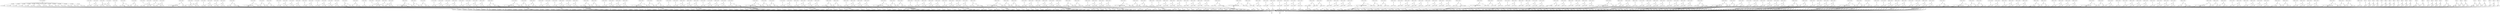 digraph model {
	0 [ label = "0: {(c < 20), init}" ];
	1 [ label = "1: {(c < 20)}" ];
	2 [ label = "2: {(c < 20)}" ];
	3 [ label = "3: {(c < 20)}" ];
	4 [ label = "4: {(c < 20)}" ];
	5 [ label = "5: {(c < 20)}" ];
	6 [ label = "6: {(c < 20)}" ];
	7 [ label = "7: {(c < 20)}" ];
	8 [ label = "8: {(c < 20)}" ];
	9 [ label = "9: {(c < 20)}" ];
	10 [ label = "10: {(c < 20)}" ];
	11 [ label = "11: {(c < 20)}" ];
	12 [ label = "12: {(c < 20)}" ];
	13 [ label = "13: {(c < 20)}" ];
	14 [ label = "14: {(c < 20)}" ];
	15 [ label = "15: {(c < 20)}" ];
	16 [ label = "16: {(c < 20)}" ];
	17 [ label = "17: {(c < 20)}" ];
	18 [ label = "18: {(c < 20)}" ];
	19 [ label = "19: {(c < 20)}" ];
	20 [ label = "20: {(c < 20)}" ];
	21 [ label = "21: {(c < 20)}" ];
	22 [ label = "22: {(c < 20)}" ];
	23 [ label = "23: {(c < 20)}" ];
	24 [ label = "24: {(c < 20)}" ];
	25 [ label = "25: {(c < 20)}" ];
	26 [ label = "26: {(c < 20)}" ];
	27 [ label = "27: {(c < 20)}" ];
	28 [ label = "28: {(c < 20)}" ];
	29 [ label = "29: {(c < 20)}" ];
	30 [ label = "30: {(c < 20)}" ];
	31 [ label = "31: {(c < 20)}" ];
	32 [ label = "32: {(c < 20)}" ];
	33 [ label = "33: {(c < 20), bad}" ];
	34 [ label = "34: {(c < 20)}" ];
	35 [ label = "35: {(c < 20)}" ];
	36 [ label = "36: {(c < 20)}" ];
	37 [ label = "37: {(c < 20)}" ];
	38 [ label = "38: {(c < 20)}" ];
	39 [ label = "39: {(c < 20)}" ];
	40 [ label = "40: {(c < 20)}" ];
	41 [ label = "41: {(c < 20), counterexample_target
goal}" ];
	42 [ label = "42: {(c < 20)}" ];
	43 [ label = "43: {(c < 20)}" ];
	44 [ label = "44: {(c < 20)}" ];
	45 [ label = "45: {(c < 20)}" ];
	46 [ label = "46: {(c < 20)}" ];
	47 [ label = "47: {(c < 20)}" ];
	48 [ label = "48: {(c < 20)}" ];
	49 [ label = "49: {(c < 20)}" ];
	50 [ label = "50: {(c < 20)}" ];
	51 [ label = "51: {(c < 20)}" ];
	52 [ label = "52: {(c < 20)}" ];
	53 [ label = "53: {(c < 20)}" ];
	54 [ label = "54: {(c < 20)}" ];
	55 [ label = "55: {(c < 20)}" ];
	56 [ label = "56: {(c < 20)}" ];
	57 [ label = "57: {(c < 20)}" ];
	58 [ label = "58: {(c < 20)}" ];
	59 [ label = "59: {(c < 20)}" ];
	60 [ label = "60: {(c < 20)}" ];
	61 [ label = "61: {(c < 20), bad}" ];
	62 [ label = "62: {(c < 20)}" ];
	63 [ label = "63: {(c < 20)}" ];
	64 [ label = "64: {(c < 20)}" ];
	65 [ label = "65: {(c < 20)}" ];
	66 [ label = "66: {(c < 20)}" ];
	67 [ label = "67: {(c < 20)}" ];
	68 [ label = "68: {(c < 20)}" ];
	69 [ label = "69: {(c < 20)}" ];
	70 [ label = "70: {(c < 20)}" ];
	71 [ label = "71: {(c < 20), counterexample_target
goal}" ];
	72 [ label = "72: {(c < 20)}" ];
	73 [ label = "73: {(c < 20)}" ];
	74 [ label = "74: {(c < 20)}" ];
	75 [ label = "75: {(c < 20)}" ];
	76 [ label = "76: {(c < 20)}" ];
	77 [ label = "77: {(c < 20)}" ];
	78 [ label = "78: {(c < 20)}" ];
	79 [ label = "79: {(c < 20)}" ];
	80 [ label = "80: {(c < 20)}" ];
	81 [ label = "81: {(c < 20)}" ];
	82 [ label = "82: {(c < 20)}" ];
	83 [ label = "83: {(c < 20)}" ];
	84 [ label = "84: {(c < 20)}" ];
	85 [ label = "85: {(c < 20)}" ];
	86 [ label = "86: {(c < 20)}" ];
	87 [ label = "87: {(c < 20)}" ];
	88 [ label = "88: {(c < 20)}" ];
	89 [ label = "89: {(c < 20)}" ];
	90 [ label = "90: {(c < 20)}" ];
	91 [ label = "91: {(c < 20)}" ];
	92 [ label = "92: {(c < 20)}" ];
	93 [ label = "93: {(c < 20), bad}" ];
	94 [ label = "94: {(c < 20)}" ];
	95 [ label = "95: {(c < 20)}" ];
	96 [ label = "96: {(c < 20)}" ];
	97 [ label = "97: {(c < 20)}" ];
	98 [ label = "98: {(c < 20), counterexample_target
goal}" ];
	99 [ label = "99: {(c < 20)}" ];
	100 [ label = "100: {(c < 20)}" ];
	101 [ label = "101: {(c < 20)}" ];
	102 [ label = "102: {(c < 20)}" ];
	103 [ label = "103: {(c < 20)}" ];
	104 [ label = "104: {(c < 20)}" ];
	105 [ label = "105: {(c < 20)}" ];
	106 [ label = "106: {(c < 20)}" ];
	107 [ label = "107: {(c < 20)}" ];
	108 [ label = "108: {(c < 20)}" ];
	109 [ label = "109: {(c < 20)}" ];
	110 [ label = "110: {(c < 20)}" ];
	111 [ label = "111: {(c < 20)}" ];
	112 [ label = "112: {(c < 20)}" ];
	113 [ label = "113: {(c < 20)}" ];
	114 [ label = "114: {(c < 20)}" ];
	115 [ label = "115: {(c < 20)}" ];
	116 [ label = "116: {(c < 20)}" ];
	117 [ label = "117: {(c < 20)}" ];
	118 [ label = "118: {(c < 20)}" ];
	119 [ label = "119: {(c < 20)}" ];
	120 [ label = "120: {(c < 20)}" ];
	121 [ label = "121: {(c < 20)}" ];
	122 [ label = "122: {(c < 20)}" ];
	123 [ label = "123: {(c < 20)}" ];
	124 [ label = "124: {(c < 20)}" ];
	125 [ label = "125: {(c < 20), bad}" ];
	126 [ label = "126: {(c < 20)}" ];
	127 [ label = "127: {(c < 20)}" ];
	128 [ label = "128: {(c < 20)}" ];
	129 [ label = "129: {(c < 20)}" ];
	130 [ label = "130: {(c < 20), counterexample_target
goal}" ];
	131 [ label = "131: {(c < 20)}" ];
	132 [ label = "132: {(c < 20)}" ];
	133 [ label = "133: {(c < 20)}" ];
	134 [ label = "134: {(c < 20)}" ];
	135 [ label = "135: {(c < 20)}" ];
	136 [ label = "136: {(c < 20)}" ];
	137 [ label = "137: {(c < 20)}" ];
	138 [ label = "138: {(c < 20)}" ];
	139 [ label = "139: {(c < 20)}" ];
	140 [ label = "140: {(c < 20)}" ];
	141 [ label = "141: {(c < 20)}" ];
	142 [ label = "142: {(c < 20)}" ];
	143 [ label = "143: {(c < 20)}" ];
	144 [ label = "144: {(c < 20)}" ];
	145 [ label = "145: {(c < 20)}" ];
	146 [ label = "146: {(c < 20)}" ];
	147 [ label = "147: {(c < 20)}" ];
	148 [ label = "148: {(c < 20)}" ];
	149 [ label = "149: {(c < 20)}" ];
	150 [ label = "150: {(c < 20)}" ];
	151 [ label = "151: {(c < 20)}" ];
	152 [ label = "152: {(c < 20)}" ];
	153 [ label = "153: {(c < 20)}" ];
	154 [ label = "154: {(c < 20)}" ];
	155 [ label = "155: {(c < 20)}" ];
	156 [ label = "156: {(c < 20), bad}" ];
	157 [ label = "157: {(c < 20)}" ];
	158 [ label = "158: {(c < 20)}" ];
	159 [ label = "159: {(c < 20)}" ];
	160 [ label = "160: {(c < 20)}" ];
	161 [ label = "161: {(c < 20)}" ];
	162 [ label = "162: {(c < 20), counterexample_target
goal}" ];
	163 [ label = "163: {(c < 20)}" ];
	164 [ label = "164: {(c < 20)}" ];
	165 [ label = "165: {(c < 20)}" ];
	166 [ label = "166: {(c < 20)}" ];
	167 [ label = "167: {(c < 20)}" ];
	168 [ label = "168: {(c < 20)}" ];
	169 [ label = "169: {(c < 20)}" ];
	170 [ label = "170: {(c < 20)}" ];
	171 [ label = "171: {(c < 20)}" ];
	172 [ label = "172: {(c < 20)}" ];
	173 [ label = "173: {(c < 20)}" ];
	174 [ label = "174: {(c < 20)}" ];
	175 [ label = "175: {(c < 20)}" ];
	176 [ label = "176: {(c < 20)}" ];
	177 [ label = "177: {(c < 20)}" ];
	178 [ label = "178: {(c < 20)}" ];
	179 [ label = "179: {(c < 20)}" ];
	180 [ label = "180: {(c < 20)}" ];
	181 [ label = "181: {(c < 20)}" ];
	182 [ label = "182: {(c < 20)}" ];
	183 [ label = "183: {(c < 20)}" ];
	184 [ label = "184: {(c < 20)}" ];
	185 [ label = "185: {(c < 20)}" ];
	186 [ label = "186: {(c < 20)}" ];
	187 [ label = "187: {(c < 20), bad}" ];
	188 [ label = "188: {(c < 20)}" ];
	189 [ label = "189: {(c < 20)}" ];
	190 [ label = "190: {(c < 20)}" ];
	191 [ label = "191: {(c < 20)}" ];
	192 [ label = "192: {(c < 20)}" ];
	193 [ label = "193: {(c < 20)}" ];
	194 [ label = "194: {(c < 20), counterexample_target
goal}" ];
	195 [ label = "195: {(c < 20)}" ];
	196 [ label = "196: {(c < 20)}" ];
	197 [ label = "197: {(c < 20)}" ];
	198 [ label = "198: {(c < 20)}" ];
	199 [ label = "199: {(c < 20)}" ];
	200 [ label = "200: {(c < 20)}" ];
	201 [ label = "201: {(c < 20)}" ];
	202 [ label = "202: {(c < 20)}" ];
	203 [ label = "203: {(c < 20)}" ];
	204 [ label = "204: {(c < 20)}" ];
	205 [ label = "205: {(c < 20)}" ];
	206 [ label = "206: {(c < 20)}" ];
	207 [ label = "207: {(c < 20)}" ];
	208 [ label = "208: {(c < 20)}" ];
	209 [ label = "209: {(c < 20)}" ];
	210 [ label = "210: {(c < 20)}" ];
	211 [ label = "211: {(c < 20)}" ];
	212 [ label = "212: {(c < 20)}" ];
	213 [ label = "213: {(c < 20)}" ];
	214 [ label = "214: {(c < 20)}" ];
	215 [ label = "215: {(c < 20)}" ];
	216 [ label = "216: {(c < 20)}" ];
	217 [ label = "217: {(c < 20), bad}" ];
	218 [ label = "218: {(c < 20)}" ];
	219 [ label = "219: {(c < 20)}" ];
	220 [ label = "220: {(c < 20)}" ];
	221 [ label = "221: {(c < 20)}" ];
	222 [ label = "222: {(c < 20)}" ];
	223 [ label = "223: {(c < 20)}" ];
	224 [ label = "224: {(c < 20), counterexample_target
goal}" ];
	225 [ label = "225: {(c < 20)}" ];
	226 [ label = "226: {(c < 20)}" ];
	227 [ label = "227: {(c < 20)}" ];
	228 [ label = "228: {(c < 20)}" ];
	229 [ label = "229: {(c < 20)}" ];
	230 [ label = "230: {(c < 20)}" ];
	231 [ label = "231: {(c < 20)}" ];
	232 [ label = "232: {(c < 20)}" ];
	233 [ label = "233: {(c < 20)}" ];
	234 [ label = "234: {(c < 20)}" ];
	235 [ label = "235: {(c < 20)}" ];
	236 [ label = "236: {(c < 20)}" ];
	237 [ label = "237: {(c < 20)}" ];
	238 [ label = "238: {(c < 20)}" ];
	239 [ label = "239: {(c < 20)}" ];
	240 [ label = "240: {(c < 20)}" ];
	241 [ label = "241: {(c < 20)}" ];
	242 [ label = "242: {(c < 20)}" ];
	243 [ label = "243: {(c < 20)}" ];
	244 [ label = "244: {(c < 20)}" ];
	245 [ label = "245: {(c < 20)}" ];
	246 [ label = "246: {(c < 20)}" ];
	247 [ label = "247: {(c < 20), bad}" ];
	248 [ label = "248: {(c < 20)}" ];
	249 [ label = "249: {(c < 20)}" ];
	250 [ label = "250: {(c < 20)}" ];
	251 [ label = "251: {(c < 20)}" ];
	252 [ label = "252: {(c < 20)}" ];
	253 [ label = "253: {(c < 20)}" ];
	254 [ label = "254: {(c < 20), counterexample_target
goal}" ];
	255 [ label = "255: {(c < 20)}" ];
	256 [ label = "256: {(c < 20)}" ];
	257 [ label = "257: {(c < 20)}" ];
	258 [ label = "258: {(c < 20)}" ];
	259 [ label = "259: {(c < 20)}" ];
	260 [ label = "260: {(c < 20)}" ];
	261 [ label = "261: {(c < 20)}" ];
	262 [ label = "262: {(c < 20)}" ];
	263 [ label = "263: {(c < 20)}" ];
	264 [ label = "264: {(c < 20)}" ];
	265 [ label = "265: {(c < 20)}" ];
	266 [ label = "266: {(c < 20)}" ];
	267 [ label = "267: {(c < 20)}" ];
	268 [ label = "268: {(c < 20)}" ];
	269 [ label = "269: {(c < 20)}" ];
	270 [ label = "270: {(c < 20)}" ];
	271 [ label = "271: {(c < 20)}" ];
	272 [ label = "272: {(c < 20)}" ];
	273 [ label = "273: {(c < 20)}" ];
	274 [ label = "274: {(c < 20)}" ];
	275 [ label = "275: {(c < 20)}" ];
	276 [ label = "276: {(c < 20)}" ];
	277 [ label = "277: {(c < 20), bad}" ];
	278 [ label = "278: {(c < 20)}" ];
	279 [ label = "279: {(c < 20)}" ];
	280 [ label = "280: {(c < 20)}" ];
	281 [ label = "281: {(c < 20)}" ];
	282 [ label = "282: {(c < 20)}" ];
	283 [ label = "283: {(c < 20)}" ];
	284 [ label = "284: {(c < 20), counterexample_target
goal}" ];
	285 [ label = "285: {(c < 20)}" ];
	286 [ label = "286: {(c < 20)}" ];
	287 [ label = "287: {(c < 20)}" ];
	288 [ label = "288: {(c < 20)}" ];
	289 [ label = "289: {(c < 20)}" ];
	290 [ label = "290: {(c < 20)}" ];
	291 [ label = "291: {(c < 20)}" ];
	292 [ label = "292: {(c < 20)}" ];
	293 [ label = "293: {(c < 20)}" ];
	294 [ label = "294: {(c < 20)}" ];
	295 [ label = "295: {(c < 20)}" ];
	296 [ label = "296: {(c < 20)}" ];
	297 [ label = "297: {(c < 20)}" ];
	298 [ label = "298: {(c < 20)}" ];
	299 [ label = "299: {(c < 20)}" ];
	300 [ label = "300: {(c < 20)}" ];
	301 [ label = "301: {(c < 20)}" ];
	302 [ label = "302: {(c < 20)}" ];
	303 [ label = "303: {(c < 20)}" ];
	304 [ label = "304: {(c < 20)}" ];
	305 [ label = "305: {(c < 20)}" ];
	306 [ label = "306: {(c < 20)}" ];
	307 [ label = "307: {(c < 20), bad}" ];
	308 [ label = "308: {(c < 20)}" ];
	309 [ label = "309: {(c < 20)}" ];
	310 [ label = "310: {(c < 20)}" ];
	311 [ label = "311: {(c < 20)}" ];
	312 [ label = "312: {(c < 20)}" ];
	313 [ label = "313: {(c < 20)}" ];
	314 [ label = "314: {(c < 20), counterexample_target
goal}" ];
	315 [ label = "315: {(c < 20)}" ];
	316 [ label = "316: {(c < 20)}" ];
	317 [ label = "317: {(c < 20)}" ];
	318 [ label = "318: {(c < 20)}" ];
	319 [ label = "319: {(c < 20)}" ];
	320 [ label = "320: {(c < 20)}" ];
	321 [ label = "321: {(c < 20)}" ];
	322 [ label = "322: {(c < 20)}" ];
	323 [ label = "323: {(c < 20)}" ];
	324 [ label = "324: {(c < 20)}" ];
	325 [ label = "325: {(c < 20)}" ];
	326 [ label = "326: {(c < 20)}" ];
	327 [ label = "327: {(c < 20)}" ];
	328 [ label = "328: {(c < 20)}" ];
	329 [ label = "329: {(c < 20)}" ];
	330 [ label = "330: {(c < 20)}" ];
	331 [ label = "331: {(c < 20)}" ];
	332 [ label = "332: {(c < 20)}" ];
	333 [ label = "333: {(c < 20)}" ];
	334 [ label = "334: {(c < 20)}" ];
	335 [ label = "335: {(c < 20)}" ];
	336 [ label = "336: {(c < 20)}" ];
	337 [ label = "337: {(c < 20), bad}" ];
	338 [ label = "338: {(c < 20)}" ];
	339 [ label = "339: {(c < 20)}" ];
	340 [ label = "340: {(c < 20)}" ];
	341 [ label = "341: {(c < 20)}" ];
	342 [ label = "342: {(c < 20)}" ];
	343 [ label = "343: {(c < 20)}" ];
	344 [ label = "344: {(c < 20), counterexample_target
goal}" ];
	345 [ label = "345: {(c < 20)}" ];
	346 [ label = "346: {(c < 20)}" ];
	347 [ label = "347: {(c < 20)}" ];
	348 [ label = "348: {(c < 20)}" ];
	349 [ label = "349: {(c < 20)}" ];
	350 [ label = "350: {(c < 20)}" ];
	351 [ label = "351: {(c < 20)}" ];
	352 [ label = "352: {(c < 20)}" ];
	353 [ label = "353: {(c < 20)}" ];
	354 [ label = "354: {(c < 20)}" ];
	355 [ label = "355: {(c < 20)}" ];
	356 [ label = "356: {(c < 20)}" ];
	357 [ label = "357: {(c < 20)}" ];
	358 [ label = "358: {(c < 20)}" ];
	359 [ label = "359: {(c < 20)}" ];
	360 [ label = "360: {(c < 20)}" ];
	361 [ label = "361: {(c < 20)}" ];
	362 [ label = "362: {(c < 20)}" ];
	363 [ label = "363: {(c < 20)}" ];
	364 [ label = "364: {(c < 20)}" ];
	365 [ label = "365: {(c < 20)}" ];
	366 [ label = "366: {(c < 20)}" ];
	367 [ label = "367: {(c < 20), bad}" ];
	368 [ label = "368: {(c < 20)}" ];
	369 [ label = "369: {(c < 20)}" ];
	370 [ label = "370: {(c < 20)}" ];
	371 [ label = "371: {(c < 20)}" ];
	372 [ label = "372: {(c < 20)}" ];
	373 [ label = "373: {(c < 20)}" ];
	374 [ label = "374: {(c < 20), counterexample_target
goal}" ];
	375 [ label = "375: {(c < 20)}" ];
	376 [ label = "376: {(c < 20)}" ];
	377 [ label = "377: {(c < 20)}" ];
	378 [ label = "378: {(c < 20)}" ];
	379 [ label = "379: {(c < 20)}" ];
	380 [ label = "380: {(c < 20)}" ];
	381 [ label = "381: {(c < 20)}" ];
	382 [ label = "382: {(c < 20)}" ];
	383 [ label = "383: {(c < 20)}" ];
	384 [ label = "384: {(c < 20)}" ];
	385 [ label = "385: {(c < 20)}" ];
	386 [ label = "386: {(c < 20)}" ];
	387 [ label = "387: {(c < 20)}" ];
	388 [ label = "388: {(c < 20)}" ];
	389 [ label = "389: {(c < 20)}" ];
	390 [ label = "390: {(c < 20)}" ];
	391 [ label = "391: {(c < 20)}" ];
	392 [ label = "392: {(c < 20)}" ];
	393 [ label = "393: {(c < 20)}" ];
	394 [ label = "394: {(c < 20)}" ];
	395 [ label = "395: {(c < 20)}" ];
	396 [ label = "396: {(c < 20)}" ];
	397 [ label = "397: {(c < 20), bad}" ];
	398 [ label = "398: {(c < 20)}" ];
	399 [ label = "399: {(c < 20)}" ];
	400 [ label = "400: {(c < 20)}" ];
	401 [ label = "401: {(c < 20)}" ];
	402 [ label = "402: {(c < 20)}" ];
	403 [ label = "403: {(c < 20)}" ];
	404 [ label = "404: {(c < 20), counterexample_target
goal}" ];
	405 [ label = "405: {(c < 20)}" ];
	406 [ label = "406: {(c < 20)}" ];
	407 [ label = "407: {(c < 20)}" ];
	408 [ label = "408: {(c < 20)}" ];
	409 [ label = "409: {(c < 20)}" ];
	410 [ label = "410: {(c < 20)}" ];
	411 [ label = "411: {(c < 20)}" ];
	412 [ label = "412: {(c < 20)}" ];
	413 [ label = "413: {(c < 20)}" ];
	414 [ label = "414: {(c < 20)}" ];
	415 [ label = "415: {(c < 20)}" ];
	416 [ label = "416: {(c < 20)}" ];
	417 [ label = "417: {(c < 20)}" ];
	418 [ label = "418: {(c < 20)}" ];
	419 [ label = "419: {(c < 20)}" ];
	420 [ label = "420: {(c < 20)}" ];
	421 [ label = "421: {(c < 20)}" ];
	422 [ label = "422: {(c < 20)}" ];
	423 [ label = "423: {(c < 20)}" ];
	424 [ label = "424: {(c < 20)}" ];
	425 [ label = "425: {(c < 20)}" ];
	426 [ label = "426: {(c < 20)}" ];
	427 [ label = "427: {(c < 20), bad}" ];
	428 [ label = "428: {(c < 20)}" ];
	429 [ label = "429: {(c < 20)}" ];
	430 [ label = "430: {(c < 20)}" ];
	431 [ label = "431: {(c < 20)}" ];
	432 [ label = "432: {(c < 20)}" ];
	433 [ label = "433: {(c < 20)}" ];
	434 [ label = "434: {(c < 20), counterexample_target
goal}" ];
	435 [ label = "435: {(c < 20)}" ];
	436 [ label = "436: {(c < 20)}" ];
	437 [ label = "437: {(c < 20)}" ];
	438 [ label = "438: {(c < 20)}" ];
	439 [ label = "439: {(c < 20)}" ];
	440 [ label = "440: {(c < 20)}" ];
	441 [ label = "441: {(c < 20)}" ];
	442 [ label = "442: {(c < 20)}" ];
	443 [ label = "443: {(c < 20)}" ];
	444 [ label = "444: {(c < 20)}" ];
	445 [ label = "445: {(c < 20)}" ];
	446 [ label = "446: {(c < 20)}" ];
	447 [ label = "447: {(c < 20)}" ];
	448 [ label = "448: {(c < 20)}" ];
	449 [ label = "449: {(c < 20)}" ];
	450 [ label = "450: {(c < 20)}" ];
	451 [ label = "451: {(c < 20)}" ];
	452 [ label = "452: {(c < 20)}" ];
	453 [ label = "453: {(c < 20)}" ];
	454 [ label = "454: {(c < 20)}" ];
	455 [ label = "455: {(c < 20)}" ];
	456 [ label = "456: {(c < 20)}" ];
	457 [ label = "457: {(c < 20), bad}" ];
	458 [ label = "458: {(c < 20)}" ];
	459 [ label = "459: {(c < 20)}" ];
	460 [ label = "460: {(c < 20)}" ];
	461 [ label = "461: {(c < 20)}" ];
	462 [ label = "462: {(c < 20)}" ];
	463 [ label = "463: {(c < 20)}" ];
	464 [ label = "464: {(c < 20), counterexample_target
goal}" ];
	465 [ label = "465: {(c < 20)}" ];
	466 [ label = "466: {(c < 20)}" ];
	467 [ label = "467: {(c < 20)}" ];
	468 [ label = "468: {(c < 20)}" ];
	469 [ label = "469: {(c < 20)}" ];
	470 [ label = "470: {(c < 20)}" ];
	471 [ label = "471: {(c < 20)}" ];
	472 [ label = "472: {(c < 20)}" ];
	473 [ label = "473: {(c < 20)}" ];
	474 [ label = "474: {(c < 20)}" ];
	475 [ label = "475: {(c < 20)}" ];
	476 [ label = "476: {(c < 20)}" ];
	477 [ label = "477: {(c < 20)}" ];
	478 [ label = "478: {(c < 20)}" ];
	479 [ label = "479: {(c < 20)}" ];
	480 [ label = "480: {(c < 20)}" ];
	481 [ label = "481: {(c < 20)}" ];
	482 [ label = "482: {(c < 20)}" ];
	483 [ label = "483: {(c < 20)}" ];
	484 [ label = "484: {(c < 20)}" ];
	485 [ label = "485: {(c < 20)}" ];
	486 [ label = "486: {(c < 20)}" ];
	487 [ label = "487: {(c < 20), bad}" ];
	488 [ label = "488: {(c < 20)}" ];
	489 [ label = "489: {(c < 20)}" ];
	490 [ label = "490: {(c < 20)}" ];
	491 [ label = "491: {(c < 20)}" ];
	492 [ label = "492: {(c < 20)}" ];
	493 [ label = "493: {(c < 20)}" ];
	494 [ label = "494: {(c < 20), counterexample_target
goal}" ];
	495 [ label = "495: {(c < 20)}" ];
	496 [ label = "496: {(c < 20)}" ];
	497 [ label = "497: {(c < 20)}" ];
	498 [ label = "498: {(c < 20)}" ];
	499 [ label = "499: {(c < 20)}" ];
	500 [ label = "500: {(c < 20)}" ];
	501 [ label = "501: {(c < 20)}" ];
	502 [ label = "502: {(c < 20)}" ];
	503 [ label = "503: {(c < 20)}" ];
	504 [ label = "504: {(c < 20)}" ];
	505 [ label = "505: {(c < 20)}" ];
	506 [ label = "506: {(c < 20)}" ];
	507 [ label = "507: {(c < 20)}" ];
	508 [ label = "508: {(c < 20)}" ];
	509 [ label = "509: {(c < 20)}" ];
	510 [ label = "510: {(c < 20)}" ];
	511 [ label = "511: {(c < 20)}" ];
	512 [ label = "512: {(c < 20)}" ];
	513 [ label = "513: {(c < 20)}" ];
	514 [ label = "514: {(c < 20)}" ];
	515 [ label = "515: {(c < 20)}" ];
	516 [ label = "516: {(c < 20)}" ];
	517 [ label = "517: {(c < 20), bad}" ];
	518 [ label = "518: {(c < 20)}" ];
	519 [ label = "519: {(c < 20)}" ];
	520 [ label = "520: {(c < 20)}" ];
	521 [ label = "521: {(c < 20)}" ];
	522 [ label = "522: {(c < 20)}" ];
	523 [ label = "523: {(c < 20)}" ];
	524 [ label = "524: {(c < 20), counterexample_target
goal}" ];
	525 [ label = "525: {(c < 20)}" ];
	526 [ label = "526: {(c < 20)}" ];
	527 [ label = "527: {(c < 20)}" ];
	528 [ label = "528: {(c < 20)}" ];
	529 [ label = "529: {(c < 20)}" ];
	530 [ label = "530: {(c < 20)}" ];
	531 [ label = "531: {(c < 20)}" ];
	532 [ label = "532: {(c < 20)}" ];
	533 [ label = "533: {(c < 20)}" ];
	534 [ label = "534: {(c < 20)}" ];
	535 [ label = "535: {(c < 20)}" ];
	536 [ label = "536: {(c < 20)}" ];
	537 [ label = "537: {(c < 20)}" ];
	538 [ label = "538: {(c < 20)}" ];
	539 [ label = "539: {(c < 20)}" ];
	540 [ label = "540: {(c < 20)}" ];
	541 [ label = "541: {(c < 20)}" ];
	542 [ label = "542: {(c < 20)}" ];
	543 [ label = "543: {(c < 20)}" ];
	544 [ label = "544: {(c < 20)}" ];
	545 [ label = "545: {(c < 20)}" ];
	546 [ label = "546: {(c < 20)}" ];
	547 [ label = "547: {(c < 20), bad}" ];
	548 [ label = "548: {(c < 20)}" ];
	549 [ label = "549: {(c < 20)}" ];
	550 [ label = "550: {(c < 20)}" ];
	551 [ label = "551: {(c < 20)}" ];
	552 [ label = "552: {(c < 20)}" ];
	553 [ label = "553: {(c < 20)}" ];
	554 [ label = "554: {(c < 20), counterexample_target
goal}" ];
	555 [ label = "555: {(c < 20)}" ];
	556 [ label = "556: {(c < 20)}" ];
	557 [ label = "557: {(c < 20)}" ];
	558 [ label = "558: {(c < 20)}" ];
	559 [ label = "559: {(c < 20)}" ];
	560 [ label = "560: {(c < 20)}" ];
	561 [ label = "561: {(c < 20)}" ];
	562 [ label = "562: {(c < 20)}" ];
	563 [ label = "563: {(c < 20)}" ];
	564 [ label = "564: {(c < 20)}" ];
	565 [ label = "565: {(c < 20)}" ];
	566 [ label = "566: {(c < 20)}" ];
	567 [ label = "567: {(c < 20)}" ];
	568 [ label = "568: {(c < 20)}" ];
	569 [ label = "569: {(c < 20)}" ];
	570 [ label = "570: {(c < 20)}" ];
	571 [ label = "571: {(c < 20)}" ];
	572 [ label = "572: {(c < 20)}" ];
	573 [ label = "573: {(c < 20)}" ];
	574 [ label = "574: {(c < 20)}" ];
	575 [ label = "575: {(c < 20)}" ];
	576 [ label = "576: {(c < 20)}" ];
	577 [ label = "577: {(c < 20), bad}" ];
	578 [ label = "578: {(c < 20)}" ];
	579 [ label = "579: {(c < 20)}" ];
	580 [ label = "580: {(c < 20)}" ];
	581 [ label = "581: {(c < 20)}" ];
	582 [ label = "582: {(c < 20)}" ];
	583 [ label = "583: {(c < 20)}" ];
	584 [ label = "584: {(c < 20), counterexample_target
goal}" ];
	585 [ label = "585: {}" ];
	586 [ label = "586: {}" ];
	587 [ label = "587: {}" ];
	588 [ label = "588: {}" ];
	589 [ label = "589: {}" ];
	590 [ label = "590: {}" ];
	591 [ label = "591: {}" ];
	592 [ label = "592: {}" ];
	593 [ label = "593: {}" ];
	594 [ label = "594: {}" ];
	595 [ label = "595: {}" ];
	596 [ label = "596: {}" ];
	597 [ label = "597: {}" ];
	598 [ label = "598: {}" ];
	599 [ label = "599: {}" ];
	600 [ label = "600: {}" ];
	601 [ label = "601: {}" ];
	602 [ label = "602: {}" ];
	603 [ label = "603: {}" ];
	604 [ label = "604: {}" ];
	605 [ label = "605: {}" ];
	606 [ label = "606: {}" ];
	607 [ label = "607: {}" ];
	608 [ label = "608: {}" ];
	609 [ label = "609: {}" ];
	610 [ label = "610: {}" ];
	611 [ label = "611: {}" ];
	612 [ label = "612: {}" ];
	613 [ label = "613: {}" ];
	614 [ label = "614: {}" ];
	615 [ label = "615: {}" ];
	616 [ label = "616: {}" ];
	617 [ label = "617: {}" ];
	618 [ label = "618: {}" ];
	619 [ label = "619: {}" ];
	620 [ label = "620: {}" ];
	621 [ label = "621: {}" ];
	622 [ label = "622: {}" ];
	623 [ label = "623: {}" ];
	624 [ label = "624: {}" ];
	625 [ label = "625: {}" ];
	626 [ label = "626: {}" ];
	627 [ label = "627: {}" ];
	628 [ label = "628: {}" ];
	629 [ label = "629: {bad}" ];
	630 [ label = "630: {bad}" ];
	631 [ label = "631: {}" ];
	632 [ label = "632: {}" ];
	633 [ label = "633: {}" ];
	634 [ label = "634: {}" ];
	635 [ label = "635: {}" ];
	636 [ label = "636: {}" ];
	637 [ label = "637: {}" ];
	638 [ label = "638: {}" ];
	639 [ label = "639: {}" ];
	640 [ label = "640: {}" ];
	641 [ label = "641: {}" ];
	642 [ label = "642: {}" ];
	643 [ label = "643: {goal}" ];
	644 [ label = "644: {goal}" ];
	645 [ label = "645: {}" ];
	646 [ label = "646: {counterexample_target}" ];
	"0c0" [shape = "point"];
	0 -> "0c0";
	"0c0" -> 1 [ label= "0.0714286" ];
	"0c0" -> 2 [ label= "0.0714286" ];
	"0c0" -> 3 [ label= "0.0714286" ];
	"0c0" -> 4 [ label= "0.0714286" ];
	"0c0" -> 5 [ label= "0.0714286" ];
	"0c0" -> 6 [ label= "0.0714286" ];
	"0c0" -> 7 [ label= "0.0714286" ];
	"0c0" -> 8 [ label= "0.0714286" ];
	"0c0" -> 9 [ label= "0.0714286" ];
	"0c0" -> 10 [ label= "0.0714286" ];
	"0c0" -> 11 [ label= "0.0714286" ];
	"0c0" -> 12 [ label= "0.0714286" ];
	"0c0" -> 13 [ label= "0.0714286" ];
	"0c0" -> 14 [ label= "0.0714286" ];
	"1c0" [shape = "point"];
	1 -> "1c0";
	"1c0" -> 645 [ label= "1.33227e-15" ];
	"1c0" -> 646 [ label= "1" ];
	"2c0" [shape = "point"];
	2 -> "2c0";
	"2c0" -> 645 [ label= "7.19425e-14" ];
	"2c0" -> 646 [ label= "1" ];
	"3c0" [shape = "point"];
	3 -> "3c0";
	"3c0" -> 645 [ label= "2.61491e-12" ];
	"3c0" -> 646 [ label= "1" ];
	"4c0" [shape = "point"];
	4 -> "4c0";
	"4c0" -> 645 [ label= "7.12771e-11" ];
	"4c0" -> 646 [ label= "1" ];
	"5c0" [shape = "point"];
	5 -> "5c0";
	"5c0" -> 645 [ label= "0" ];
	"5c0" -> 646 [ label= "1" ];
	"6c0" [shape = "point"];
	6 -> "6c0";
	"6c0" -> 645 [ label= "7.19425e-14" ];
	"6c0" -> 646 [ label= "1" ];
	"7c0" [shape = "point"];
	7 -> "7c0";
	"7c0" -> 645 [ label= "2.61491e-12" ];
	"7c0" -> 646 [ label= "1" ];
	"8c0" [shape = "point"];
	8 -> "8c0";
	"8c0" -> 645 [ label= "0" ];
	"8c0" -> 646 [ label= "1" ];
	"9c0" [shape = "point"];
	9 -> "9c0";
	"9c0" -> 645 [ label= "0" ];
	"9c0" -> 646 [ label= "1" ];
	"10c0" [shape = "point"];
	10 -> "10c0";
	"10c0" -> 645 [ label= "1.33227e-15" ];
	"10c0" -> 646 [ label= "1" ];
	"11c0" [shape = "point"];
	11 -> "11c0";
	"11c0" -> 645 [ label= "7.19425e-14" ];
	"11c0" -> 646 [ label= "1" ];
	"12c0" [shape = "point"];
	12 -> "12c0";
	"12c0" -> 645 [ label= "0" ];
	"12c0" -> 646 [ label= "1" ];
	"13c0" [shape = "point"];
	13 -> "13c0";
	"13c0" -> 645 [ label= "0" ];
	"13c0" -> 646 [ label= "1" ];
	"14c0" [shape = "point"];
	14 -> "14c0";
	"14c0" -> 645 [ label= "1.33227e-15" ];
	"14c0" -> 646 [ label= "1" ];
	"15c0" [shape = "point"];
	15 -> "15c0";
	"15c0" -> 30 [ label= "1" ];
	"16c0" [shape = "point"];
	16 -> "16c0";
	"16c0" -> 29 [ label= "0.1" ];
	"16c0" -> 30 [ label= "0.9" ];
	"17c0" [shape = "point"];
	17 -> "17c0";
	"17c0" -> 29 [ label= "0.9" ];
	"17c0" -> 32 [ label= "0.1" ];
	"18c0" [shape = "point"];
	18 -> "18c0";
	"18c0" -> 32 [ label= "0.9" ];
	"18c0" -> 34 [ label= "0.1" ];
	"19c0" [shape = "point"];
	19 -> "19c0";
	"19c0" -> 31 [ label= "1" ];
	"20c0" [shape = "point"];
	20 -> "20c0";
	"20c0" -> 33 [ label= "0.9" ];
	"20c0" -> 35 [ label= "0.1" ];
	"21c0" [shape = "point"];
	21 -> "21c0";
	"21c0" -> 35 [ label= "0.9" ];
	"21c0" -> 36 [ label= "0.1" ];
	"22c0" [shape = "point"];
	22 -> "22c0";
	"22c0" -> 37 [ label= "1" ];
	"23c0" [shape = "point"];
	23 -> "23c0";
	"23c0" -> 37 [ label= "0.9" ];
	"23c0" -> 40 [ label= "0.1" ];
	"24c0" [shape = "point"];
	24 -> "24c0";
	"24c0" -> 38 [ label= "0.1" ];
	"24c0" -> 40 [ label= "0.9" ];
	"25c0" [shape = "point"];
	25 -> "25c0";
	"25c0" -> 38 [ label= "0.9" ];
	"25c0" -> 39 [ label= "0.1" ];
	"26c0" [shape = "point"];
	26 -> "26c0";
	"26c0" -> 41 [ label= "0.9" ];
	"26c0" -> 42 [ label= "0.1" ];
	"27c0" [shape = "point"];
	27 -> "27c0";
	"27c0" -> 42 [ label= "0.9" ];
	"27c0" -> 43 [ label= "0.1" ];
	"28c0" [shape = "point"];
	28 -> "28c0";
	"28c0" -> 43 [ label= "0.9" ];
	"28c0" -> 44 [ label= "0.1" ];
	"29c0" [shape = "point"];
	29 -> "29c0";
	"29c0" -> 645 [ label= "6.07292e-13" ];
	"29c0" -> 646 [ label= "1" ];
	"30c0" [shape = "point"];
	30 -> "30c0";
	"30c0" -> 645 [ label= "1.25455e-14" ];
	"30c0" -> 646 [ label= "1" ];
	"31c0" [shape = "point"];
	31 -> "31c0";
	"31c0" -> 645 [ label= "1.11022e-16" ];
	"31c0" -> 646 [ label= "1" ];
	"32c0" [shape = "point"];
	32 -> "32c0";
	"32c0" -> 645 [ label= "2.0684e-11" ];
	"32c0" -> 646 [ label= "1" ];
	"33c0" [shape = "point"];
	33 -> "33c0";
	"33c0" -> 33 [ label= "1" ];
	"34c0" [shape = "point"];
	34 -> "34c0";
	"34c0" -> 645 [ label= "5.26616e-10" ];
	"34c0" -> 646 [ label= "1" ];
	"35c0" [shape = "point"];
	35 -> "35c0";
	"35c0" -> 645 [ label= "6.07292e-13" ];
	"35c0" -> 646 [ label= "1" ];
	"36c0" [shape = "point"];
	36 -> "36c0";
	"36c0" -> 645 [ label= "2.06839e-11" ];
	"36c0" -> 646 [ label= "1" ];
	"37c0" [shape = "point"];
	37 -> "37c0";
	"37c0" -> 645 [ label= "0" ];
	"37c0" -> 646 [ label= "1" ];
	"38c0" [shape = "point"];
	38 -> "38c0";
	"38c0" -> 645 [ label= "1.25455e-14" ];
	"38c0" -> 646 [ label= "1" ];
	"39c0" [shape = "point"];
	39 -> "39c0";
	"39c0" -> 645 [ label= "6.07292e-13" ];
	"39c0" -> 646 [ label= "1" ];
	"40c0" [shape = "point"];
	40 -> "40c0";
	"40c0" -> 645 [ label= "1.11022e-16" ];
	"40c0" -> 646 [ label= "1" ];
	"41c0" [shape = "point"];
	41 -> "41c0";
	"41c0" -> 41 [ label= "1" ];
	"42c0" [shape = "point"];
	42 -> "42c0";
	"42c0" -> 645 [ label= "0" ];
	"42c0" -> 646 [ label= "1" ];
	"43c0" [shape = "point"];
	43 -> "43c0";
	"43c0" -> 645 [ label= "1.11022e-16" ];
	"43c0" -> 646 [ label= "1" ];
	"44c0" [shape = "point"];
	44 -> "44c0";
	"44c0" -> 645 [ label= "1.25455e-14" ];
	"44c0" -> 646 [ label= "1" ];
	"45c0" [shape = "point"];
	45 -> "45c0";
	"45c0" -> 60 [ label= "0.1" ];
	"45c0" -> 61 [ label= "0.9" ];
	"46c0" [shape = "point"];
	46 -> "46c0";
	"46c0" -> 62 [ label= "0.1" ];
	"46c0" -> 63 [ label= "0.9" ];
	"47c0" [shape = "point"];
	47 -> "47c0";
	"47c0" -> 63 [ label= "0.1" ];
	"47c0" -> 64 [ label= "0.9" ];
	"48c0" [shape = "point"];
	48 -> "48c0";
	"48c0" -> 59 [ label= "0.1" ];
	"48c0" -> 66 [ label= "0.9" ];
	"49c0" [shape = "point"];
	49 -> "49c0";
	"49c0" -> 65 [ label= "0.1" ];
	"49c0" -> 67 [ label= "0.9" ];
	"50c0" [shape = "point"];
	50 -> "50c0";
	"50c0" -> 66 [ label= "0.1" ];
	"50c0" -> 68 [ label= "0.9" ];
	"51c0" [shape = "point"];
	51 -> "51c0";
	"51c0" -> 67 [ label= "0.1" ];
	"51c0" -> 69 [ label= "0.9" ];
	"52c0" [shape = "point"];
	52 -> "52c0";
	"52c0" -> 64 [ label= "0.1" ];
	"52c0" -> 71 [ label= "0.9" ];
	"53c0" [shape = "point"];
	53 -> "53c0";
	"53c0" -> 68 [ label= "0.1" ];
	"53c0" -> 72 [ label= "0.9" ];
	"54c0" [shape = "point"];
	54 -> "54c0";
	"54c0" -> 69 [ label= "0.1" ];
	"54c0" -> 73 [ label= "0.9" ];
	"55c0" [shape = "point"];
	55 -> "55c0";
	"55c0" -> 70 [ label= "0.1" ];
	"55c0" -> 74 [ label= "0.9" ];
	"56c0" [shape = "point"];
	56 -> "56c0";
	"56c0" -> 74 [ label= "1" ];
	"57c0" [shape = "point"];
	57 -> "57c0";
	"57c0" -> 72 [ label= "1" ];
	"58c0" [shape = "point"];
	58 -> "58c0";
	"58c0" -> 73 [ label= "1" ];
	"59c0" [shape = "point"];
	59 -> "59c0";
	"59c0" -> 645 [ label= "1.6122e-10" ];
	"59c0" -> 646 [ label= "1" ];
	"60c0" [shape = "point"];
	60 -> "60c0";
	"60c0" -> 645 [ label= "5.06883e-12" ];
	"60c0" -> 646 [ label= "1" ];
	"61c0" [shape = "point"];
	61 -> "61c0";
	"61c0" -> 61 [ label= "1" ];
	"62c0" [shape = "point"];
	62 -> "62c0";
	"62c0" -> 645 [ label= "1.11577e-13" ];
	"62c0" -> 646 [ label= "1" ];
	"63c0" [shape = "point"];
	63 -> "63c0";
	"63c0" -> 645 [ label= "1.55431e-15" ];
	"63c0" -> 646 [ label= "1" ];
	"64c0" [shape = "point"];
	64 -> "64c0";
	"64c0" -> 645 [ label= "0" ];
	"64c0" -> 646 [ label= "1" ];
	"65c0" [shape = "point"];
	65 -> "65c0";
	"65c0" -> 645 [ label= "3.81517e-09" ];
	"65c0" -> 646 [ label= "1" ];
	"66c0" [shape = "point"];
	66 -> "66c0";
	"66c0" -> 645 [ label= "5.06883e-12" ];
	"66c0" -> 646 [ label= "1" ];
	"67c0" [shape = "point"];
	67 -> "67c0";
	"67c0" -> 645 [ label= "1.6122e-10" ];
	"67c0" -> 646 [ label= "1" ];
	"68c0" [shape = "point"];
	68 -> "68c0";
	"68c0" -> 645 [ label= "1.11577e-13" ];
	"68c0" -> 646 [ label= "1" ];
	"69c0" [shape = "point"];
	69 -> "69c0";
	"69c0" -> 645 [ label= "5.06883e-12" ];
	"69c0" -> 646 [ label= "1" ];
	"70c0" [shape = "point"];
	70 -> "70c0";
	"70c0" -> 645 [ label= "1.55431e-15" ];
	"70c0" -> 646 [ label= "1" ];
	"71c0" [shape = "point"];
	71 -> "71c0";
	"71c0" -> 71 [ label= "1" ];
	"72c0" [shape = "point"];
	72 -> "72c0";
	"72c0" -> 645 [ label= "1.55431e-15" ];
	"72c0" -> 646 [ label= "1" ];
	"73c0" [shape = "point"];
	73 -> "73c0";
	"73c0" -> 645 [ label= "1.11577e-13" ];
	"73c0" -> 646 [ label= "1" ];
	"74c0" [shape = "point"];
	74 -> "74c0";
	"74c0" -> 645 [ label= "0" ];
	"74c0" -> 646 [ label= "1" ];
	"75c0" [shape = "point"];
	75 -> "75c0";
	"75c0" -> 90 [ label= "0.1" ];
	"75c0" -> 92 [ label= "0.9" ];
	"76c0" [shape = "point"];
	76 -> "76c0";
	"76c0" -> 92 [ label= "0.1" ];
	"76c0" -> 94 [ label= "0.9" ];
	"77c0" [shape = "point"];
	77 -> "77c0";
	"77c0" -> 94 [ label= "1" ];
	"78c0" [shape = "point"];
	78 -> "78c0";
	"78c0" -> 95 [ label= "1" ];
	"79c0" [shape = "point"];
	79 -> "79c0";
	"79c0" -> 96 [ label= "1" ];
	"80c0" [shape = "point"];
	80 -> "80c0";
	"80c0" -> 89 [ label= "0.1" ];
	"80c0" -> 90 [ label= "0.9" ];
	"81c0" [shape = "point"];
	81 -> "81c0";
	"81c0" -> 91 [ label= "0.1" ];
	"81c0" -> 93 [ label= "0.9" ];
	"82c0" [shape = "point"];
	82 -> "82c0";
	"82c0" -> 91 [ label= "0.9" ];
	"82c0" -> 99 [ label= "0.1" ];
	"83c0" [shape = "point"];
	83 -> "83c0";
	"83c0" -> 97 [ label= "0.9" ];
	"83c0" -> 100 [ label= "0.1" ];
	"84c0" [shape = "point"];
	84 -> "84c0";
	"84c0" -> 100 [ label= "0.9" ];
	"84c0" -> 101 [ label= "0.1" ];
	"85c0" [shape = "point"];
	85 -> "85c0";
	"85c0" -> 96 [ label= "0.9" ];
	"85c0" -> 97 [ label= "0.1" ];
	"86c0" [shape = "point"];
	86 -> "86c0";
	"86c0" -> 102 [ label= "0.1" ];
	"86c0" -> 104 [ label= "0.9" ];
	"87c0" [shape = "point"];
	87 -> "87c0";
	"87c0" -> 102 [ label= "0.9" ];
	"87c0" -> 103 [ label= "0.1" ];
	"88c0" [shape = "point"];
	88 -> "88c0";
	"88c0" -> 98 [ label= "0.9" ];
	"88c0" -> 104 [ label= "0.1" ];
	"89c0" [shape = "point"];
	89 -> "89c0";
	"89c0" -> 645 [ label= "2.70285e-08" ];
	"89c0" -> 646 [ label= "1" ];
	"90c0" [shape = "point"];
	90 -> "90c0";
	"90c0" -> 645 [ label= "1.23591e-09" ];
	"90c0" -> 646 [ label= "1" ];
	"91c0" [shape = "point"];
	91 -> "91c0";
	"91c0" -> 645 [ label= "4.18103e-11" ];
	"91c0" -> 646 [ label= "1" ];
	"92c0" [shape = "point"];
	92 -> "92c0";
	"92c0" -> 645 [ label= "4.18103e-11" ];
	"92c0" -> 646 [ label= "1" ];
	"93c0" [shape = "point"];
	93 -> "93c0";
	"93c0" -> 93 [ label= "1" ];
	"94c0" [shape = "point"];
	94 -> "94c0";
	"94c0" -> 645 [ label= "9.86433e-13" ];
	"94c0" -> 646 [ label= "1" ];
	"95c0" [shape = "point"];
	95 -> "95c0";
	"95c0" -> 645 [ label= "1.44329e-14" ];
	"95c0" -> 646 [ label= "1" ];
	"96c0" [shape = "point"];
	96 -> "96c0";
	"96c0" -> 645 [ label= "1.11022e-16" ];
	"96c0" -> 646 [ label= "1" ];
	"97c0" [shape = "point"];
	97 -> "97c0";
	"97c0" -> 645 [ label= "1.44329e-14" ];
	"97c0" -> 646 [ label= "1" ];
	"98c0" [shape = "point"];
	98 -> "98c0";
	"98c0" -> 98 [ label= "1" ];
	"99c0" [shape = "point"];
	99 -> "99c0";
	"99c0" -> 645 [ label= "1.23591e-09" ];
	"99c0" -> 646 [ label= "1" ];
	"100c0" [shape = "point"];
	100 -> "100c0";
	"100c0" -> 645 [ label= "9.86433e-13" ];
	"100c0" -> 646 [ label= "1" ];
	"101c0" [shape = "point"];
	101 -> "101c0";
	"101c0" -> 645 [ label= "4.18103e-11" ];
	"101c0" -> 646 [ label= "1" ];
	"102c0" [shape = "point"];
	102 -> "102c0";
	"102c0" -> 645 [ label= "1.44329e-14" ];
	"102c0" -> 646 [ label= "1" ];
	"103c0" [shape = "point"];
	103 -> "103c0";
	"103c0" -> 645 [ label= "9.86544e-13" ];
	"103c0" -> 646 [ label= "1" ];
	"104c0" [shape = "point"];
	104 -> "104c0";
	"104c0" -> 645 [ label= "1.11022e-16" ];
	"104c0" -> 646 [ label= "1" ];
	"105c0" [shape = "point"];
	105 -> "105c0";
	"105c0" -> 119 [ label= "0.1" ];
	"105c0" -> 120 [ label= "0.9" ];
	"106c0" [shape = "point"];
	106 -> "106c0";
	"106c0" -> 121 [ label= "0.1" ];
	"106c0" -> 122 [ label= "0.9" ];
	"107c0" [shape = "point"];
	107 -> "107c0";
	"107c0" -> 122 [ label= "0.1" ];
	"107c0" -> 124 [ label= "0.9" ];
	"108c0" [shape = "point"];
	108 -> "108c0";
	"108c0" -> 123 [ label= "0.1" ];
	"108c0" -> 125 [ label= "0.9" ];
	"109c0" [shape = "point"];
	109 -> "109c0";
	"109c0" -> 126 [ label= "0.1" ];
	"109c0" -> 127 [ label= "0.9" ];
	"110c0" [shape = "point"];
	110 -> "110c0";
	"110c0" -> 127 [ label= "0.1" ];
	"110c0" -> 128 [ label= "0.9" ];
	"111c0" [shape = "point"];
	111 -> "111c0";
	"111c0" -> 128 [ label= "0.1" ];
	"111c0" -> 130 [ label= "0.9" ];
	"112c0" [shape = "point"];
	112 -> "112c0";
	"112c0" -> 129 [ label= "0.1" ];
	"112c0" -> 131 [ label= "0.9" ];
	"113c0" [shape = "point"];
	113 -> "113c0";
	"113c0" -> 120 [ label= "0.1" ];
	"113c0" -> 132 [ label= "0.9" ];
	"114c0" [shape = "point"];
	114 -> "114c0";
	"114c0" -> 124 [ label= "0.1" ];
	"114c0" -> 133 [ label= "0.9" ];
	"115c0" [shape = "point"];
	115 -> "115c0";
	"115c0" -> 132 [ label= "0.1" ];
	"115c0" -> 134 [ label= "0.9" ];
	"116c0" [shape = "point"];
	116 -> "116c0";
	"116c0" -> 133 [ label= "1" ];
	"117c0" [shape = "point"];
	117 -> "117c0";
	"117c0" -> 134 [ label= "1" ];
	"118c0" [shape = "point"];
	118 -> "118c0";
	"118c0" -> 131 [ label= "1" ];
	"119c0" [shape = "point"];
	119 -> "119c0";
	"119c0" -> 645 [ label= "1.8662e-07" ];
	"119c0" -> 646 [ label= "1" ];
	"120c0" [shape = "point"];
	120 -> "120c0";
	"120c0" -> 645 [ label= "9.2961e-09" ];
	"120c0" -> 646 [ label= "1" ];
	"121c0" [shape = "point"];
	121 -> "121c0";
	"121c0" -> 645 [ label= "9.2961e-09" ];
	"121c0" -> 646 [ label= "1" ];
	"122c0" [shape = "point"];
	122 -> "122c0";
	"122c0" -> 645 [ label= "3.40336e-10" ];
	"122c0" -> 646 [ label= "1" ];
	"123c0" [shape = "point"];
	123 -> "123c0";
	"123c0" -> 645 [ label= "3.40336e-10" ];
	"123c0" -> 646 [ label= "1" ];
	"124c0" [shape = "point"];
	124 -> "124c0";
	"124c0" -> 645 [ label= "8.64087e-12" ];
	"124c0" -> 646 [ label= "1" ];
	"125c0" [shape = "point"];
	125 -> "125c0";
	"125c0" -> 125 [ label= "1" ];
	"126c0" [shape = "point"];
	126 -> "126c0";
	"126c0" -> 645 [ label= "8.64087e-12" ];
	"126c0" -> 646 [ label= "1" ];
	"127c0" [shape = "point"];
	127 -> "127c0";
	"127c0" -> 645 [ label= "1.36002e-13" ];
	"127c0" -> 646 [ label= "1" ];
	"128c0" [shape = "point"];
	128 -> "128c0";
	"128c0" -> 645 [ label= "9.99201e-16" ];
	"128c0" -> 646 [ label= "1" ];
	"129c0" [shape = "point"];
	129 -> "129c0";
	"129c0" -> 645 [ label= "1.36002e-13" ];
	"129c0" -> 646 [ label= "1" ];
	"130c0" [shape = "point"];
	130 -> "130c0";
	"130c0" -> 130 [ label= "1" ];
	"131c0" [shape = "point"];
	131 -> "131c0";
	"131c0" -> 645 [ label= "9.99201e-16" ];
	"131c0" -> 646 [ label= "1" ];
	"132c0" [shape = "point"];
	132 -> "132c0";
	"132c0" -> 645 [ label= "3.40336e-10" ];
	"132c0" -> 646 [ label= "1" ];
	"133c0" [shape = "point"];
	133 -> "133c0";
	"133c0" -> 645 [ label= "1.36002e-13" ];
	"133c0" -> 646 [ label= "1" ];
	"134c0" [shape = "point"];
	134 -> "134c0";
	"134c0" -> 645 [ label= "8.64087e-12" ];
	"134c0" -> 646 [ label= "1" ];
	"135c0" [shape = "point"];
	135 -> "135c0";
	"135c0" -> 149 [ label= "0.1" ];
	"135c0" -> 151 [ label= "0.9" ];
	"136c0" [shape = "point"];
	136 -> "136c0";
	"136c0" -> 150 [ label= "0.1" ];
	"136c0" -> 153 [ label= "0.9" ];
	"137c0" [shape = "point"];
	137 -> "137c0";
	"137c0" -> 151 [ label= "0.1" ];
	"137c0" -> 154 [ label= "0.9" ];
	"138c0" [shape = "point"];
	138 -> "138c0";
	"138c0" -> 153 [ label= "0.1" ];
	"138c0" -> 156 [ label= "0.9" ];
	"139c0" [shape = "point"];
	139 -> "139c0";
	"139c0" -> 154 [ label= "0.1" ];
	"139c0" -> 157 [ label= "0.9" ];
	"140c0" [shape = "point"];
	140 -> "140c0";
	"140c0" -> 155 [ label= "0.1" ];
	"140c0" -> 159 [ label= "0.9" ];
	"141c0" [shape = "point"];
	141 -> "141c0";
	"141c0" -> 157 [ label= "1" ];
	"142c0" [shape = "point"];
	142 -> "142c0";
	"142c0" -> 160 [ label= "1" ];
	"143c0" [shape = "point"];
	143 -> "143c0";
	"143c0" -> 161 [ label= "1" ];
	"144c0" [shape = "point"];
	144 -> "144c0";
	"144c0" -> 159 [ label= "0.1" ];
	"144c0" -> 161 [ label= "0.9" ];
	"145c0" [shape = "point"];
	145 -> "145c0";
	"145c0" -> 162 [ label= "0.9" ];
	"145c0" -> 163 [ label= "0.1" ];
	"146c0" [shape = "point"];
	146 -> "146c0";
	"146c0" -> 152 [ label= "0.1" ];
	"146c0" -> 155 [ label= "0.9" ];
	"147c0" [shape = "point"];
	147 -> "147c0";
	"147c0" -> 158 [ label= "0.1" ];
	"147c0" -> 163 [ label= "0.9" ];
	"148c0" [shape = "point"];
	148 -> "148c0";
	"148c0" -> 158 [ label= "0.9" ];
	"148c0" -> 164 [ label= "0.1" ];
	"149c0" [shape = "point"];
	149 -> "149c0";
	"149c0" -> 645 [ label= "1.25057e-06" ];
	"149c0" -> 646 [ label= "0.999999" ];
	"150c0" [shape = "point"];
	150 -> "150c0";
	"150c0" -> 645 [ label= "6.84041e-08" ];
	"150c0" -> 646 [ label= "1" ];
	"151c0" [shape = "point"];
	151 -> "151c0";
	"151c0" -> 645 [ label= "6.84041e-08" ];
	"151c0" -> 646 [ label= "1" ];
	"152c0" [shape = "point"];
	152 -> "152c0";
	"152c0" -> 645 [ label= "2.72854e-09" ];
	"152c0" -> 646 [ label= "1" ];
	"153c0" [shape = "point"];
	153 -> "153c0";
	"153c0" -> 645 [ label= "2.72854e-09" ];
	"153c0" -> 646 [ label= "1" ];
	"154c0" [shape = "point"];
	154 -> "154c0";
	"154c0" -> 645 [ label= "2.72854e-09" ];
	"154c0" -> 646 [ label= "1" ];
	"155c0" [shape = "point"];
	155 -> "155c0";
	"155c0" -> 645 [ label= "7.49799e-11" ];
	"155c0" -> 646 [ label= "1" ];
	"156c0" [shape = "point"];
	156 -> "156c0";
	"156c0" -> 156 [ label= "1" ];
	"157c0" [shape = "point"];
	157 -> "157c0";
	"157c0" -> 645 [ label= "7.49799e-11" ];
	"157c0" -> 646 [ label= "1" ];
	"158c0" [shape = "point"];
	158 -> "158c0";
	"158c0" -> 645 [ label= "1.26987e-12" ];
	"158c0" -> 646 [ label= "1" ];
	"159c0" [shape = "point"];
	159 -> "159c0";
	"159c0" -> 645 [ label= "1.26987e-12" ];
	"159c0" -> 646 [ label= "1" ];
	"160c0" [shape = "point"];
	160 -> "160c0";
	"160c0" -> 645 [ label= "1.26987e-12" ];
	"160c0" -> 646 [ label= "1" ];
	"161c0" [shape = "point"];
	161 -> "161c0";
	"161c0" -> 645 [ label= "9.99201e-15" ];
	"161c0" -> 646 [ label= "1" ];
	"162c0" [shape = "point"];
	162 -> "162c0";
	"162c0" -> 162 [ label= "1" ];
	"163c0" [shape = "point"];
	163 -> "163c0";
	"163c0" -> 645 [ label= "9.99201e-15" ];
	"163c0" -> 646 [ label= "1" ];
	"164c0" [shape = "point"];
	164 -> "164c0";
	"164c0" -> 645 [ label= "7.49799e-11" ];
	"164c0" -> 646 [ label= "1" ];
	"165c0" [shape = "point"];
	165 -> "165c0";
	"165c0" -> 179 [ label= "0.1" ];
	"165c0" -> 180 [ label= "0.9" ];
	"166c0" [shape = "point"];
	166 -> "166c0";
	"166c0" -> 180 [ label= "0.1" ];
	"166c0" -> 182 [ label= "0.9" ];
	"167c0" [shape = "point"];
	167 -> "167c0";
	"167c0" -> 181 [ label= "0.1" ];
	"167c0" -> 183 [ label= "0.9" ];
	"168c0" [shape = "point"];
	168 -> "168c0";
	"168c0" -> 182 [ label= "0.1" ];
	"168c0" -> 185 [ label= "0.9" ];
	"169c0" [shape = "point"];
	169 -> "169c0";
	"169c0" -> 183 [ label= "0.1" ];
	"169c0" -> 186 [ label= "0.9" ];
	"170c0" [shape = "point"];
	170 -> "170c0";
	"170c0" -> 184 [ label= "0.1" ];
	"170c0" -> 187 [ label= "0.9" ];
	"171c0" [shape = "point"];
	171 -> "171c0";
	"171c0" -> 186 [ label= "0.1" ];
	"171c0" -> 189 [ label= "0.9" ];
	"172c0" [shape = "point"];
	172 -> "172c0";
	"172c0" -> 188 [ label= "0.1" ];
	"172c0" -> 191 [ label= "0.9" ];
	"173c0" [shape = "point"];
	173 -> "173c0";
	"173c0" -> 189 [ label= "1" ];
	"174c0" [shape = "point"];
	174 -> "174c0";
	"174c0" -> 190 [ label= "0.1" ];
	"174c0" -> 192 [ label= "0.9" ];
	"175c0" [shape = "point"];
	175 -> "175c0";
	"175c0" -> 191 [ label= "0.1" ];
	"175c0" -> 193 [ label= "0.9" ];
	"176c0" [shape = "point"];
	176 -> "176c0";
	"176c0" -> 193 [ label= "0.1" ];
	"176c0" -> 194 [ label= "0.9" ];
	"177c0" [shape = "point"];
	177 -> "177c0";
	"177c0" -> 192 [ label= "1" ];
	"178c0" [shape = "point"];
	178 -> "178c0";
	"178c0" -> 185 [ label= "1" ];
	"179c0" [shape = "point"];
	179 -> "179c0";
	"179c0" -> 645 [ label= "8.09021e-06" ];
	"179c0" -> 646 [ label= "0.999992" ];
	"180c0" [shape = "point"];
	180 -> "180c0";
	"180c0" -> 645 [ label= "4.90604e-07" ];
	"180c0" -> 646 [ label= "1" ];
	"181c0" [shape = "point"];
	181 -> "181c0";
	"181c0" -> 645 [ label= "4.90604e-07" ];
	"181c0" -> 646 [ label= "1" ];
	"182c0" [shape = "point"];
	182 -> "182c0";
	"182c0" -> 645 [ label= "2.1493e-08" ];
	"182c0" -> 646 [ label= "1" ];
	"183c0" [shape = "point"];
	183 -> "183c0";
	"183c0" -> 645 [ label= "2.1493e-08" ];
	"183c0" -> 646 [ label= "1" ];
	"184c0" [shape = "point"];
	184 -> "184c0";
	"184c0" -> 645 [ label= "2.1493e-08" ];
	"184c0" -> 646 [ label= "1" ];
	"185c0" [shape = "point"];
	185 -> "185c0";
	"185c0" -> 645 [ label= "6.436e-10" ];
	"185c0" -> 646 [ label= "1" ];
	"186c0" [shape = "point"];
	186 -> "186c0";
	"186c0" -> 645 [ label= "6.436e-10" ];
	"186c0" -> 646 [ label= "1" ];
	"187c0" [shape = "point"];
	187 -> "187c0";
	"187c0" -> 187 [ label= "1" ];
	"188c0" [shape = "point"];
	188 -> "188c0";
	"188c0" -> 645 [ label= "6.436e-10" ];
	"188c0" -> 646 [ label= "1" ];
	"189c0" [shape = "point"];
	189 -> "189c0";
	"189c0" -> 645 [ label= "1.17999e-11" ];
	"189c0" -> 646 [ label= "1" ];
	"190c0" [shape = "point"];
	190 -> "190c0";
	"190c0" -> 645 [ label= "1.17999e-11" ];
	"190c0" -> 646 [ label= "1" ];
	"191c0" [shape = "point"];
	191 -> "191c0";
	"191c0" -> 645 [ label= "1.17999e-11" ];
	"191c0" -> 646 [ label= "1" ];
	"192c0" [shape = "point"];
	192 -> "192c0";
	"192c0" -> 645 [ label= "9.99201e-14" ];
	"192c0" -> 646 [ label= "1" ];
	"193c0" [shape = "point"];
	193 -> "193c0";
	"193c0" -> 645 [ label= "9.99201e-14" ];
	"193c0" -> 646 [ label= "1" ];
	"194c0" [shape = "point"];
	194 -> "194c0";
	"194c0" -> 194 [ label= "1" ];
	"195c0" [shape = "point"];
	195 -> "195c0";
	"195c0" -> 209 [ label= "0.1" ];
	"195c0" -> 211 [ label= "0.9" ];
	"196c0" [shape = "point"];
	196 -> "196c0";
	"196c0" -> 210 [ label= "0.1" ];
	"196c0" -> 213 [ label= "0.9" ];
	"197c0" [shape = "point"];
	197 -> "197c0";
	"197c0" -> 211 [ label= "0.1" ];
	"197c0" -> 214 [ label= "0.9" ];
	"198c0" [shape = "point"];
	198 -> "198c0";
	"198c0" -> 212 [ label= "0.1" ];
	"198c0" -> 216 [ label= "0.9" ];
	"199c0" [shape = "point"];
	199 -> "199c0";
	"199c0" -> 213 [ label= "0.1" ];
	"199c0" -> 217 [ label= "0.9" ];
	"200c0" [shape = "point"];
	200 -> "200c0";
	"200c0" -> 214 [ label= "0.1" ];
	"200c0" -> 218 [ label= "0.9" ];
	"201c0" [shape = "point"];
	201 -> "201c0";
	"201c0" -> 215 [ label= "0.1" ];
	"201c0" -> 219 [ label= "0.9" ];
	"202c0" [shape = "point"];
	202 -> "202c0";
	"202c0" -> 216 [ label= "0.1" ];
	"202c0" -> 220 [ label= "0.9" ];
	"203c0" [shape = "point"];
	203 -> "203c0";
	"203c0" -> 218 [ label= "1" ];
	"204c0" [shape = "point"];
	204 -> "204c0";
	"204c0" -> 219 [ label= "0.1" ];
	"204c0" -> 222 [ label= "0.9" ];
	"205c0" [shape = "point"];
	205 -> "205c0";
	"205c0" -> 220 [ label= "0.1" ];
	"205c0" -> 223 [ label= "0.9" ];
	"206c0" [shape = "point"];
	206 -> "206c0";
	"206c0" -> 221 [ label= "1" ];
	"207c0" [shape = "point"];
	207 -> "207c0";
	"207c0" -> 222 [ label= "0.1" ];
	"207c0" -> 224 [ label= "0.9" ];
	"208c0" [shape = "point"];
	208 -> "208c0";
	"208c0" -> 223 [ label= "1" ];
	"209c0" [shape = "point"];
	209 -> "209c0";
	"209c0" -> 645 [ label= "5.01803e-05" ];
	"209c0" -> 646 [ label= "0.99995" ];
	"210c0" [shape = "point"];
	210 -> "210c0";
	"210c0" -> 645 [ label= "3.41353e-06" ];
	"210c0" -> 646 [ label= "0.999997" ];
	"211c0" [shape = "point"];
	211 -> "211c0";
	"211c0" -> 645 [ label= "3.41353e-06" ];
	"211c0" -> 646 [ label= "0.999997" ];
	"212c0" [shape = "point"];
	212 -> "212c0";
	"212c0" -> 645 [ label= "1.65835e-07" ];
	"212c0" -> 646 [ label= "1" ];
	"213c0" [shape = "point"];
	213 -> "213c0";
	"213c0" -> 645 [ label= "1.65835e-07" ];
	"213c0" -> 646 [ label= "1" ];
	"214c0" [shape = "point"];
	214 -> "214c0";
	"214c0" -> 645 [ label= "1.65835e-07" ];
	"214c0" -> 646 [ label= "1" ];
	"215c0" [shape = "point"];
	215 -> "215c0";
	"215c0" -> 645 [ label= "5.455e-09" ];
	"215c0" -> 646 [ label= "1" ];
	"216c0" [shape = "point"];
	216 -> "216c0";
	"216c0" -> 645 [ label= "5.455e-09" ];
	"216c0" -> 646 [ label= "1" ];
	"217c0" [shape = "point"];
	217 -> "217c0";
	"217c0" -> 217 [ label= "1" ];
	"218c0" [shape = "point"];
	218 -> "218c0";
	"218c0" -> 645 [ label= "5.455e-09" ];
	"218c0" -> 646 [ label= "1" ];
	"219c0" [shape = "point"];
	219 -> "219c0";
	"219c0" -> 645 [ label= "1.09e-10" ];
	"219c0" -> 646 [ label= "1" ];
	"220c0" [shape = "point"];
	220 -> "220c0";
	"220c0" -> 645 [ label= "1.09e-10" ];
	"220c0" -> 646 [ label= "1" ];
	"221c0" [shape = "point"];
	221 -> "221c0";
	"221c0" -> 645 [ label= "1.09e-10" ];
	"221c0" -> 646 [ label= "1" ];
	"222c0" [shape = "point"];
	222 -> "222c0";
	"222c0" -> 645 [ label= "9.99978e-13" ];
	"222c0" -> 646 [ label= "1" ];
	"223c0" [shape = "point"];
	223 -> "223c0";
	"223c0" -> 645 [ label= "9.99978e-13" ];
	"223c0" -> 646 [ label= "1" ];
	"224c0" [shape = "point"];
	224 -> "224c0";
	"224c0" -> 224 [ label= "1" ];
	"225c0" [shape = "point"];
	225 -> "225c0";
	"225c0" -> 239 [ label= "0.1" ];
	"225c0" -> 240 [ label= "0.9" ];
	"226c0" [shape = "point"];
	226 -> "226c0";
	"226c0" -> 240 [ label= "0.1" ];
	"226c0" -> 242 [ label= "0.9" ];
	"227c0" [shape = "point"];
	227 -> "227c0";
	"227c0" -> 241 [ label= "0.1" ];
	"227c0" -> 243 [ label= "0.9" ];
	"228c0" [shape = "point"];
	228 -> "228c0";
	"228c0" -> 242 [ label= "0.1" ];
	"228c0" -> 245 [ label= "0.9" ];
	"229c0" [shape = "point"];
	229 -> "229c0";
	"229c0" -> 243 [ label= "0.1" ];
	"229c0" -> 246 [ label= "0.9" ];
	"230c0" [shape = "point"];
	230 -> "230c0";
	"230c0" -> 244 [ label= "0.1" ];
	"230c0" -> 247 [ label= "0.9" ];
	"231c0" [shape = "point"];
	231 -> "231c0";
	"231c0" -> 245 [ label= "1" ];
	"232c0" [shape = "point"];
	232 -> "232c0";
	"232c0" -> 246 [ label= "0.1" ];
	"232c0" -> 249 [ label= "0.9" ];
	"233c0" [shape = "point"];
	233 -> "233c0";
	"233c0" -> 248 [ label= "0.1" ];
	"233c0" -> 251 [ label= "0.9" ];
	"234c0" [shape = "point"];
	234 -> "234c0";
	"234c0" -> 249 [ label= "1" ];
	"235c0" [shape = "point"];
	235 -> "235c0";
	"235c0" -> 250 [ label= "0.1" ];
	"235c0" -> 252 [ label= "0.9" ];
	"236c0" [shape = "point"];
	236 -> "236c0";
	"236c0" -> 251 [ label= "0.1" ];
	"236c0" -> 253 [ label= "0.9" ];
	"237c0" [shape = "point"];
	237 -> "237c0";
	"237c0" -> 252 [ label= "1" ];
	"238c0" [shape = "point"];
	238 -> "238c0";
	"238c0" -> 253 [ label= "0.1" ];
	"238c0" -> 254 [ label= "0.9" ];
	"239c0" [shape = "point"];
	239 -> "239c0";
	"239c0" -> 645 [ label= "0.000295706" ];
	"239c0" -> 646 [ label= "0.999704" ];
	"240c0" [shape = "point"];
	240 -> "240c0";
	"240c0" -> 645 [ label= "2.28997e-05" ];
	"240c0" -> 646 [ label= "0.999977" ];
	"241c0" [shape = "point"];
	241 -> "241c0";
	"241c0" -> 645 [ label= "2.28997e-05" ];
	"241c0" -> 646 [ label= "0.999977" ];
	"242c0" [shape = "point"];
	242 -> "242c0";
	"242c0" -> 645 [ label= "1.2484e-06" ];
	"242c0" -> 646 [ label= "0.999999" ];
	"243c0" [shape = "point"];
	243 -> "243c0";
	"243c0" -> 645 [ label= "1.2484e-06" ];
	"243c0" -> 646 [ label= "0.999999" ];
	"244c0" [shape = "point"];
	244 -> "244c0";
	"244c0" -> 645 [ label= "1.2484e-06" ];
	"244c0" -> 646 [ label= "0.999999" ];
	"245c0" [shape = "point"];
	245 -> "245c0";
	"245c0" -> 645 [ label= "4.555e-08" ];
	"245c0" -> 646 [ label= "1" ];
	"246c0" [shape = "point"];
	246 -> "246c0";
	"246c0" -> 645 [ label= "4.555e-08" ];
	"246c0" -> 646 [ label= "1" ];
	"247c0" [shape = "point"];
	247 -> "247c0";
	"247c0" -> 247 [ label= "1" ];
	"248c0" [shape = "point"];
	248 -> "248c0";
	"248c0" -> 645 [ label= "4.555e-08" ];
	"248c0" -> 646 [ label= "1" ];
	"249c0" [shape = "point"];
	249 -> "249c0";
	"249c0" -> 645 [ label= "1e-09" ];
	"249c0" -> 646 [ label= "1" ];
	"250c0" [shape = "point"];
	250 -> "250c0";
	"250c0" -> 645 [ label= "1e-09" ];
	"250c0" -> 646 [ label= "1" ];
	"251c0" [shape = "point"];
	251 -> "251c0";
	"251c0" -> 645 [ label= "1e-09" ];
	"251c0" -> 646 [ label= "1" ];
	"252c0" [shape = "point"];
	252 -> "252c0";
	"252c0" -> 645 [ label= "1e-11" ];
	"252c0" -> 646 [ label= "1" ];
	"253c0" [shape = "point"];
	253 -> "253c0";
	"253c0" -> 645 [ label= "1e-11" ];
	"253c0" -> 646 [ label= "1" ];
	"254c0" [shape = "point"];
	254 -> "254c0";
	"254c0" -> 254 [ label= "1" ];
	"255c0" [shape = "point"];
	255 -> "255c0";
	"255c0" -> 269 [ label= "0.1" ];
	"255c0" -> 271 [ label= "0.9" ];
	"256c0" [shape = "point"];
	256 -> "256c0";
	"256c0" -> 270 [ label= "0.1" ];
	"256c0" -> 273 [ label= "0.9" ];
	"257c0" [shape = "point"];
	257 -> "257c0";
	"257c0" -> 271 [ label= "0.1" ];
	"257c0" -> 274 [ label= "0.9" ];
	"258c0" [shape = "point"];
	258 -> "258c0";
	"258c0" -> 272 [ label= "0.1" ];
	"258c0" -> 276 [ label= "0.9" ];
	"259c0" [shape = "point"];
	259 -> "259c0";
	"259c0" -> 273 [ label= "0.1" ];
	"259c0" -> 277 [ label= "0.9" ];
	"260c0" [shape = "point"];
	260 -> "260c0";
	"260c0" -> 274 [ label= "0.1" ];
	"260c0" -> 278 [ label= "0.9" ];
	"261c0" [shape = "point"];
	261 -> "261c0";
	"261c0" -> 275 [ label= "0.1" ];
	"261c0" -> 279 [ label= "0.9" ];
	"262c0" [shape = "point"];
	262 -> "262c0";
	"262c0" -> 276 [ label= "0.1" ];
	"262c0" -> 280 [ label= "0.9" ];
	"263c0" [shape = "point"];
	263 -> "263c0";
	"263c0" -> 278 [ label= "1" ];
	"264c0" [shape = "point"];
	264 -> "264c0";
	"264c0" -> 279 [ label= "0.1" ];
	"264c0" -> 282 [ label= "0.9" ];
	"265c0" [shape = "point"];
	265 -> "265c0";
	"265c0" -> 280 [ label= "0.1" ];
	"265c0" -> 283 [ label= "0.9" ];
	"266c0" [shape = "point"];
	266 -> "266c0";
	"266c0" -> 281 [ label= "1" ];
	"267c0" [shape = "point"];
	267 -> "267c0";
	"267c0" -> 282 [ label= "0.1" ];
	"267c0" -> 284 [ label= "0.9" ];
	"268c0" [shape = "point"];
	268 -> "268c0";
	"268c0" -> 283 [ label= "1" ];
	"269c0" [shape = "point"];
	269 -> "269c0";
	"269c0" -> 645 [ label= "0.00163494" ];
	"269c0" -> 646 [ label= "0.998365" ];
	"270c0" [shape = "point"];
	270 -> "270c0";
	"270c0" -> 645 [ label= "0.000146903" ];
	"270c0" -> 646 [ label= "0.999853" ];
	"271c0" [shape = "point"];
	271 -> "271c0";
	"271c0" -> 645 [ label= "0.000146903" ];
	"271c0" -> 646 [ label= "0.999853" ];
	"272c0" [shape = "point"];
	272 -> "272c0";
	"272c0" -> 645 [ label= "9.1216e-06" ];
	"272c0" -> 646 [ label= "0.999991" ];
	"273c0" [shape = "point"];
	273 -> "273c0";
	"273c0" -> 645 [ label= "9.1216e-06" ];
	"273c0" -> 646 [ label= "0.999991" ];
	"274c0" [shape = "point"];
	274 -> "274c0";
	"274c0" -> 645 [ label= "9.1216e-06" ];
	"274c0" -> 646 [ label= "0.999991" ];
	"275c0" [shape = "point"];
	275 -> "275c0";
	"275c0" -> 645 [ label= "3.736e-07" ];
	"275c0" -> 646 [ label= "1" ];
	"276c0" [shape = "point"];
	276 -> "276c0";
	"276c0" -> 645 [ label= "3.736e-07" ];
	"276c0" -> 646 [ label= "1" ];
	"277c0" [shape = "point"];
	277 -> "277c0";
	"277c0" -> 277 [ label= "1" ];
	"278c0" [shape = "point"];
	278 -> "278c0";
	"278c0" -> 645 [ label= "3.736e-07" ];
	"278c0" -> 646 [ label= "1" ];
	"279c0" [shape = "point"];
	279 -> "279c0";
	"279c0" -> 645 [ label= "9.1e-09" ];
	"279c0" -> 646 [ label= "1" ];
	"280c0" [shape = "point"];
	280 -> "280c0";
	"280c0" -> 645 [ label= "9.1e-09" ];
	"280c0" -> 646 [ label= "1" ];
	"281c0" [shape = "point"];
	281 -> "281c0";
	"281c0" -> 645 [ label= "9.1e-09" ];
	"281c0" -> 646 [ label= "1" ];
	"282c0" [shape = "point"];
	282 -> "282c0";
	"282c0" -> 645 [ label= "1e-10" ];
	"282c0" -> 646 [ label= "1" ];
	"283c0" [shape = "point"];
	283 -> "283c0";
	"283c0" -> 645 [ label= "1e-10" ];
	"283c0" -> 646 [ label= "1" ];
	"284c0" [shape = "point"];
	284 -> "284c0";
	"284c0" -> 284 [ label= "1" ];
	"285c0" [shape = "point"];
	285 -> "285c0";
	"285c0" -> 299 [ label= "0.1" ];
	"285c0" -> 300 [ label= "0.9" ];
	"286c0" [shape = "point"];
	286 -> "286c0";
	"286c0" -> 300 [ label= "0.1" ];
	"286c0" -> 302 [ label= "0.9" ];
	"287c0" [shape = "point"];
	287 -> "287c0";
	"287c0" -> 301 [ label= "0.1" ];
	"287c0" -> 303 [ label= "0.9" ];
	"288c0" [shape = "point"];
	288 -> "288c0";
	"288c0" -> 302 [ label= "0.1" ];
	"288c0" -> 305 [ label= "0.9" ];
	"289c0" [shape = "point"];
	289 -> "289c0";
	"289c0" -> 303 [ label= "0.1" ];
	"289c0" -> 306 [ label= "0.9" ];
	"290c0" [shape = "point"];
	290 -> "290c0";
	"290c0" -> 304 [ label= "0.1" ];
	"290c0" -> 307 [ label= "0.9" ];
	"291c0" [shape = "point"];
	291 -> "291c0";
	"291c0" -> 305 [ label= "1" ];
	"292c0" [shape = "point"];
	292 -> "292c0";
	"292c0" -> 306 [ label= "0.1" ];
	"292c0" -> 309 [ label= "0.9" ];
	"293c0" [shape = "point"];
	293 -> "293c0";
	"293c0" -> 308 [ label= "0.1" ];
	"293c0" -> 311 [ label= "0.9" ];
	"294c0" [shape = "point"];
	294 -> "294c0";
	"294c0" -> 309 [ label= "1" ];
	"295c0" [shape = "point"];
	295 -> "295c0";
	"295c0" -> 310 [ label= "0.1" ];
	"295c0" -> 312 [ label= "0.9" ];
	"296c0" [shape = "point"];
	296 -> "296c0";
	"296c0" -> 311 [ label= "0.1" ];
	"296c0" -> 313 [ label= "0.9" ];
	"297c0" [shape = "point"];
	297 -> "297c0";
	"297c0" -> 312 [ label= "1" ];
	"298c0" [shape = "point"];
	298 -> "298c0";
	"298c0" -> 313 [ label= "0.1" ];
	"298c0" -> 314 [ label= "0.9" ];
	"299c0" [shape = "point"];
	299 -> "299c0";
	"299c0" -> 645 [ label= "0.00833109" ];
	"299c0" -> 646 [ label= "0.991669" ];
	"300c0" [shape = "point"];
	300 -> "300c0";
	"300c0" -> 645 [ label= "0.00089092" ];
	"300c0" -> 646 [ label= "0.999109" ];
	"301c0" [shape = "point"];
	301 -> "301c0";
	"301c0" -> 645 [ label= "0.00089092" ];
	"301c0" -> 646 [ label= "0.999109" ];
	"302c0" [shape = "point"];
	302 -> "302c0";
	"302c0" -> 645 [ label= "6.4234e-05" ];
	"302c0" -> 646 [ label= "0.999936" ];
	"303c0" [shape = "point"];
	303 -> "303c0";
	"303c0" -> 645 [ label= "6.4234e-05" ];
	"303c0" -> 646 [ label= "0.999936" ];
	"304c0" [shape = "point"];
	304 -> "304c0";
	"304c0" -> 645 [ label= "6.4234e-05" ];
	"304c0" -> 646 [ label= "0.999936" ];
	"305c0" [shape = "point"];
	305 -> "305c0";
	"305c0" -> 645 [ label= "2.998e-06" ];
	"305c0" -> 646 [ label= "0.999997" ];
	"306c0" [shape = "point"];
	306 -> "306c0";
	"306c0" -> 645 [ label= "2.998e-06" ];
	"306c0" -> 646 [ label= "0.999997" ];
	"307c0" [shape = "point"];
	307 -> "307c0";
	"307c0" -> 307 [ label= "1" ];
	"308c0" [shape = "point"];
	308 -> "308c0";
	"308c0" -> 645 [ label= "2.998e-06" ];
	"308c0" -> 646 [ label= "0.999997" ];
	"309c0" [shape = "point"];
	309 -> "309c0";
	"309c0" -> 645 [ label= "8.2e-08" ];
	"309c0" -> 646 [ label= "1" ];
	"310c0" [shape = "point"];
	310 -> "310c0";
	"310c0" -> 645 [ label= "8.2e-08" ];
	"310c0" -> 646 [ label= "1" ];
	"311c0" [shape = "point"];
	311 -> "311c0";
	"311c0" -> 645 [ label= "8.2e-08" ];
	"311c0" -> 646 [ label= "1" ];
	"312c0" [shape = "point"];
	312 -> "312c0";
	"312c0" -> 645 [ label= "1e-09" ];
	"312c0" -> 646 [ label= "1" ];
	"313c0" [shape = "point"];
	313 -> "313c0";
	"313c0" -> 645 [ label= "1e-09" ];
	"313c0" -> 646 [ label= "1" ];
	"314c0" [shape = "point"];
	314 -> "314c0";
	"314c0" -> 314 [ label= "1" ];
	"315c0" [shape = "point"];
	315 -> "315c0";
	"315c0" -> 329 [ label= "0.1" ];
	"315c0" -> 331 [ label= "0.9" ];
	"316c0" [shape = "point"];
	316 -> "316c0";
	"316c0" -> 330 [ label= "0.1" ];
	"316c0" -> 333 [ label= "0.9" ];
	"317c0" [shape = "point"];
	317 -> "317c0";
	"317c0" -> 331 [ label= "0.1" ];
	"317c0" -> 334 [ label= "0.9" ];
	"318c0" [shape = "point"];
	318 -> "318c0";
	"318c0" -> 332 [ label= "0.1" ];
	"318c0" -> 336 [ label= "0.9" ];
	"319c0" [shape = "point"];
	319 -> "319c0";
	"319c0" -> 333 [ label= "0.1" ];
	"319c0" -> 337 [ label= "0.9" ];
	"320c0" [shape = "point"];
	320 -> "320c0";
	"320c0" -> 334 [ label= "0.1" ];
	"320c0" -> 338 [ label= "0.9" ];
	"321c0" [shape = "point"];
	321 -> "321c0";
	"321c0" -> 335 [ label= "0.1" ];
	"321c0" -> 339 [ label= "0.9" ];
	"322c0" [shape = "point"];
	322 -> "322c0";
	"322c0" -> 336 [ label= "0.1" ];
	"322c0" -> 340 [ label= "0.9" ];
	"323c0" [shape = "point"];
	323 -> "323c0";
	"323c0" -> 338 [ label= "1" ];
	"324c0" [shape = "point"];
	324 -> "324c0";
	"324c0" -> 339 [ label= "0.1" ];
	"324c0" -> 342 [ label= "0.9" ];
	"325c0" [shape = "point"];
	325 -> "325c0";
	"325c0" -> 340 [ label= "0.1" ];
	"325c0" -> 343 [ label= "0.9" ];
	"326c0" [shape = "point"];
	326 -> "326c0";
	"326c0" -> 341 [ label= "1" ];
	"327c0" [shape = "point"];
	327 -> "327c0";
	"327c0" -> 342 [ label= "0.1" ];
	"327c0" -> 344 [ label= "0.9" ];
	"328c0" [shape = "point"];
	328 -> "328c0";
	"328c0" -> 343 [ label= "1" ];
	"329c0" [shape = "point"];
	329 -> "329c0";
	"329c0" -> 645 [ label= "0.0380918" ];
	"329c0" -> 646 [ label= "0.961908" ];
	"330c0" [shape = "point"];
	330 -> "330c0";
	"330c0" -> 645 [ label= "0.00502435" ];
	"330c0" -> 646 [ label= "0.994976" ];
	"331c0" [shape = "point"];
	331 -> "331c0";
	"331c0" -> 645 [ label= "0.00502435" ];
	"331c0" -> 646 [ label= "0.994976" ];
	"332c0" [shape = "point"];
	332 -> "332c0";
	"332c0" -> 645 [ label= "0.00043165" ];
	"332c0" -> 646 [ label= "0.999568" ];
	"333c0" [shape = "point"];
	333 -> "333c0";
	"333c0" -> 645 [ label= "0.00043165" ];
	"333c0" -> 646 [ label= "0.999568" ];
	"334c0" [shape = "point"];
	334 -> "334c0";
	"334c0" -> 645 [ label= "0.00043165" ];
	"334c0" -> 646 [ label= "0.999568" ];
	"335c0" [shape = "point"];
	335 -> "335c0";
	"335c0" -> 645 [ label= "2.341e-05" ];
	"335c0" -> 646 [ label= "0.999977" ];
	"336c0" [shape = "point"];
	336 -> "336c0";
	"336c0" -> 645 [ label= "2.341e-05" ];
	"336c0" -> 646 [ label= "0.999977" ];
	"337c0" [shape = "point"];
	337 -> "337c0";
	"337c0" -> 337 [ label= "1" ];
	"338c0" [shape = "point"];
	338 -> "338c0";
	"338c0" -> 645 [ label= "2.341e-05" ];
	"338c0" -> 646 [ label= "0.999977" ];
	"339c0" [shape = "point"];
	339 -> "339c0";
	"339c0" -> 645 [ label= "7.3e-07" ];
	"339c0" -> 646 [ label= "0.999999" ];
	"340c0" [shape = "point"];
	340 -> "340c0";
	"340c0" -> 645 [ label= "7.3e-07" ];
	"340c0" -> 646 [ label= "0.999999" ];
	"341c0" [shape = "point"];
	341 -> "341c0";
	"341c0" -> 645 [ label= "7.3e-07" ];
	"341c0" -> 646 [ label= "0.999999" ];
	"342c0" [shape = "point"];
	342 -> "342c0";
	"342c0" -> 645 [ label= "1e-08" ];
	"342c0" -> 646 [ label= "1" ];
	"343c0" [shape = "point"];
	343 -> "343c0";
	"343c0" -> 645 [ label= "1e-08" ];
	"343c0" -> 646 [ label= "1" ];
	"344c0" [shape = "point"];
	344 -> "344c0";
	"344c0" -> 344 [ label= "1" ];
	"345c0" [shape = "point"];
	345 -> "345c0";
	"345c0" -> 359 [ label= "0.1" ];
	"345c0" -> 360 [ label= "0.9" ];
	"346c0" [shape = "point"];
	346 -> "346c0";
	"346c0" -> 360 [ label= "0.1" ];
	"346c0" -> 362 [ label= "0.9" ];
	"347c0" [shape = "point"];
	347 -> "347c0";
	"347c0" -> 361 [ label= "0.1" ];
	"347c0" -> 363 [ label= "0.9" ];
	"348c0" [shape = "point"];
	348 -> "348c0";
	"348c0" -> 362 [ label= "0.1" ];
	"348c0" -> 365 [ label= "0.9" ];
	"349c0" [shape = "point"];
	349 -> "349c0";
	"349c0" -> 363 [ label= "0.1" ];
	"349c0" -> 366 [ label= "0.9" ];
	"350c0" [shape = "point"];
	350 -> "350c0";
	"350c0" -> 364 [ label= "0.1" ];
	"350c0" -> 367 [ label= "0.9" ];
	"351c0" [shape = "point"];
	351 -> "351c0";
	"351c0" -> 365 [ label= "1" ];
	"352c0" [shape = "point"];
	352 -> "352c0";
	"352c0" -> 366 [ label= "0.1" ];
	"352c0" -> 369 [ label= "0.9" ];
	"353c0" [shape = "point"];
	353 -> "353c0";
	"353c0" -> 368 [ label= "0.1" ];
	"353c0" -> 371 [ label= "0.9" ];
	"354c0" [shape = "point"];
	354 -> "354c0";
	"354c0" -> 369 [ label= "1" ];
	"355c0" [shape = "point"];
	355 -> "355c0";
	"355c0" -> 370 [ label= "0.1" ];
	"355c0" -> 372 [ label= "0.9" ];
	"356c0" [shape = "point"];
	356 -> "356c0";
	"356c0" -> 371 [ label= "0.1" ];
	"356c0" -> 373 [ label= "0.9" ];
	"357c0" [shape = "point"];
	357 -> "357c0";
	"357c0" -> 372 [ label= "1" ];
	"358c0" [shape = "point"];
	358 -> "358c0";
	"358c0" -> 373 [ label= "0.1" ];
	"358c0" -> 374 [ label= "0.9" ];
	"359c0" [shape = "point"];
	359 -> "359c0";
	"359c0" -> 645 [ label= "0.149694" ];
	"359c0" -> 646 [ label= "0.850306" ];
	"360c0" [shape = "point"];
	360 -> "360c0";
	"360c0" -> 645 [ label= "0.0256915" ];
	"360c0" -> 646 [ label= "0.974309" ];
	"361c0" [shape = "point"];
	361 -> "361c0";
	"361c0" -> 645 [ label= "0.0256915" ];
	"361c0" -> 646 [ label= "0.974309" ];
	"362c0" [shape = "point"];
	362 -> "362c0";
	"362c0" -> 645 [ label= "0.002728" ];
	"362c0" -> 646 [ label= "0.997272" ];
	"363c0" [shape = "point"];
	363 -> "363c0";
	"363c0" -> 645 [ label= "0.002728" ];
	"363c0" -> 646 [ label= "0.997272" ];
	"364c0" [shape = "point"];
	364 -> "364c0";
	"364c0" -> 645 [ label= "0.002728" ];
	"364c0" -> 646 [ label= "0.997272" ];
	"365c0" [shape = "point"];
	365 -> "365c0";
	"365c0" -> 645 [ label= "0.0001765" ];
	"365c0" -> 646 [ label= "0.999824" ];
	"366c0" [shape = "point"];
	366 -> "366c0";
	"366c0" -> 645 [ label= "0.0001765" ];
	"366c0" -> 646 [ label= "0.999824" ];
	"367c0" [shape = "point"];
	367 -> "367c0";
	"367c0" -> 367 [ label= "1" ];
	"368c0" [shape = "point"];
	368 -> "368c0";
	"368c0" -> 645 [ label= "0.0001765" ];
	"368c0" -> 646 [ label= "0.999824" ];
	"369c0" [shape = "point"];
	369 -> "369c0";
	"369c0" -> 645 [ label= "6.4e-06" ];
	"369c0" -> 646 [ label= "0.999994" ];
	"370c0" [shape = "point"];
	370 -> "370c0";
	"370c0" -> 645 [ label= "6.4e-06" ];
	"370c0" -> 646 [ label= "0.999994" ];
	"371c0" [shape = "point"];
	371 -> "371c0";
	"371c0" -> 645 [ label= "6.4e-06" ];
	"371c0" -> 646 [ label= "0.999994" ];
	"372c0" [shape = "point"];
	372 -> "372c0";
	"372c0" -> 645 [ label= "1e-07" ];
	"372c0" -> 646 [ label= "1" ];
	"373c0" [shape = "point"];
	373 -> "373c0";
	"373c0" -> 645 [ label= "1e-07" ];
	"373c0" -> 646 [ label= "1" ];
	"374c0" [shape = "point"];
	374 -> "374c0";
	"374c0" -> 374 [ label= "1" ];
	"375c0" [shape = "point"];
	375 -> "375c0";
	"375c0" -> 389 [ label= "0.1" ];
	"375c0" -> 391 [ label= "0.9" ];
	"376c0" [shape = "point"];
	376 -> "376c0";
	"376c0" -> 390 [ label= "0.1" ];
	"376c0" -> 393 [ label= "0.9" ];
	"377c0" [shape = "point"];
	377 -> "377c0";
	"377c0" -> 391 [ label= "0.1" ];
	"377c0" -> 394 [ label= "0.9" ];
	"378c0" [shape = "point"];
	378 -> "378c0";
	"378c0" -> 392 [ label= "0.1" ];
	"378c0" -> 396 [ label= "0.9" ];
	"379c0" [shape = "point"];
	379 -> "379c0";
	"379c0" -> 393 [ label= "0.1" ];
	"379c0" -> 397 [ label= "0.9" ];
	"380c0" [shape = "point"];
	380 -> "380c0";
	"380c0" -> 394 [ label= "0.1" ];
	"380c0" -> 398 [ label= "0.9" ];
	"381c0" [shape = "point"];
	381 -> "381c0";
	"381c0" -> 395 [ label= "0.1" ];
	"381c0" -> 399 [ label= "0.9" ];
	"382c0" [shape = "point"];
	382 -> "382c0";
	"382c0" -> 396 [ label= "0.1" ];
	"382c0" -> 400 [ label= "0.9" ];
	"383c0" [shape = "point"];
	383 -> "383c0";
	"383c0" -> 398 [ label= "1" ];
	"384c0" [shape = "point"];
	384 -> "384c0";
	"384c0" -> 399 [ label= "0.1" ];
	"384c0" -> 402 [ label= "0.9" ];
	"385c0" [shape = "point"];
	385 -> "385c0";
	"385c0" -> 400 [ label= "0.1" ];
	"385c0" -> 403 [ label= "0.9" ];
	"386c0" [shape = "point"];
	386 -> "386c0";
	"386c0" -> 401 [ label= "1" ];
	"387c0" [shape = "point"];
	387 -> "387c0";
	"387c0" -> 402 [ label= "0.1" ];
	"387c0" -> 404 [ label= "0.9" ];
	"388c0" [shape = "point"];
	388 -> "388c0";
	"388c0" -> 403 [ label= "1" ];
	"389c0" [shape = "point"];
	389 -> "389c0";
	"389c0" -> 645 [ label= "0.468559" ];
	"389c0" -> 646 [ label= "0.531441" ];
	"390c0" [shape = "point"];
	390 -> "390c0";
	"390c0" -> 645 [ label= "0.114265" ];
	"390c0" -> 646 [ label= "0.885735" ];
	"391c0" [shape = "point"];
	391 -> "391c0";
	"391c0" -> 645 [ label= "0.114265" ];
	"391c0" -> 646 [ label= "0.885735" ];
	"392c0" [shape = "point"];
	392 -> "392c0";
	"392c0" -> 645 [ label= "0.01585" ];
	"392c0" -> 646 [ label= "0.98415" ];
	"393c0" [shape = "point"];
	393 -> "393c0";
	"393c0" -> 645 [ label= "0.01585" ];
	"393c0" -> 646 [ label= "0.98415" ];
	"394c0" [shape = "point"];
	394 -> "394c0";
	"394c0" -> 645 [ label= "0.01585" ];
	"394c0" -> 646 [ label= "0.98415" ];
	"395c0" [shape = "point"];
	395 -> "395c0";
	"395c0" -> 645 [ label= "0.00127" ];
	"395c0" -> 646 [ label= "0.99873" ];
	"396c0" [shape = "point"];
	396 -> "396c0";
	"396c0" -> 645 [ label= "0.00127" ];
	"396c0" -> 646 [ label= "0.99873" ];
	"397c0" [shape = "point"];
	397 -> "397c0";
	"397c0" -> 397 [ label= "1" ];
	"398c0" [shape = "point"];
	398 -> "398c0";
	"398c0" -> 645 [ label= "0.00127" ];
	"398c0" -> 646 [ label= "0.99873" ];
	"399c0" [shape = "point"];
	399 -> "399c0";
	"399c0" -> 645 [ label= "5.5e-05" ];
	"399c0" -> 646 [ label= "0.999945" ];
	"400c0" [shape = "point"];
	400 -> "400c0";
	"400c0" -> 645 [ label= "5.5e-05" ];
	"400c0" -> 646 [ label= "0.999945" ];
	"401c0" [shape = "point"];
	401 -> "401c0";
	"401c0" -> 645 [ label= "5.5e-05" ];
	"401c0" -> 646 [ label= "0.999945" ];
	"402c0" [shape = "point"];
	402 -> "402c0";
	"402c0" -> 645 [ label= "1e-06" ];
	"402c0" -> 646 [ label= "0.999999" ];
	"403c0" [shape = "point"];
	403 -> "403c0";
	"403c0" -> 645 [ label= "1e-06" ];
	"403c0" -> 646 [ label= "0.999999" ];
	"404c0" [shape = "point"];
	404 -> "404c0";
	"404c0" -> 404 [ label= "1" ];
	"405c0" [shape = "point"];
	405 -> "405c0";
	"405c0" -> 419 [ label= "0.1" ];
	"405c0" -> 420 [ label= "0.9" ];
	"406c0" [shape = "point"];
	406 -> "406c0";
	"406c0" -> 420 [ label= "0.1" ];
	"406c0" -> 422 [ label= "0.9" ];
	"407c0" [shape = "point"];
	407 -> "407c0";
	"407c0" -> 421 [ label= "0.1" ];
	"407c0" -> 423 [ label= "0.9" ];
	"408c0" [shape = "point"];
	408 -> "408c0";
	"408c0" -> 422 [ label= "0.1" ];
	"408c0" -> 425 [ label= "0.9" ];
	"409c0" [shape = "point"];
	409 -> "409c0";
	"409c0" -> 423 [ label= "0.1" ];
	"409c0" -> 426 [ label= "0.9" ];
	"410c0" [shape = "point"];
	410 -> "410c0";
	"410c0" -> 424 [ label= "0.1" ];
	"410c0" -> 427 [ label= "0.9" ];
	"411c0" [shape = "point"];
	411 -> "411c0";
	"411c0" -> 425 [ label= "1" ];
	"412c0" [shape = "point"];
	412 -> "412c0";
	"412c0" -> 426 [ label= "0.1" ];
	"412c0" -> 429 [ label= "0.9" ];
	"413c0" [shape = "point"];
	413 -> "413c0";
	"413c0" -> 428 [ label= "0.1" ];
	"413c0" -> 431 [ label= "0.9" ];
	"414c0" [shape = "point"];
	414 -> "414c0";
	"414c0" -> 429 [ label= "1" ];
	"415c0" [shape = "point"];
	415 -> "415c0";
	"415c0" -> 430 [ label= "0.1" ];
	"415c0" -> 432 [ label= "0.9" ];
	"416c0" [shape = "point"];
	416 -> "416c0";
	"416c0" -> 431 [ label= "0.1" ];
	"416c0" -> 433 [ label= "0.9" ];
	"417c0" [shape = "point"];
	417 -> "417c0";
	"417c0" -> 432 [ label= "1" ];
	"418c0" [shape = "point"];
	418 -> "418c0";
	"418c0" -> 433 [ label= "0.1" ];
	"418c0" -> 434 [ label= "0.9" ];
	"419c0" [shape = "point"];
	419 -> "419c0";
	"419c0" -> 645 [ label= "1" ];
	"419c0" -> 646 [ label= "0" ];
	"420c0" [shape = "point"];
	420 -> "420c0";
	"420c0" -> 645 [ label= "0.40951" ];
	"420c0" -> 646 [ label= "0.59049" ];
	"421c0" [shape = "point"];
	421 -> "421c0";
	"421c0" -> 645 [ label= "0.40951" ];
	"421c0" -> 646 [ label= "0.59049" ];
	"422c0" [shape = "point"];
	422 -> "422c0";
	"422c0" -> 645 [ label= "0.08146" ];
	"422c0" -> 646 [ label= "0.91854" ];
	"423c0" [shape = "point"];
	423 -> "423c0";
	"423c0" -> 645 [ label= "0.08146" ];
	"423c0" -> 646 [ label= "0.91854" ];
	"424c0" [shape = "point"];
	424 -> "424c0";
	"424c0" -> 645 [ label= "0.08146" ];
	"424c0" -> 646 [ label= "0.91854" ];
	"425c0" [shape = "point"];
	425 -> "425c0";
	"425c0" -> 645 [ label= "0.00856" ];
	"425c0" -> 646 [ label= "0.99144" ];
	"426c0" [shape = "point"];
	426 -> "426c0";
	"426c0" -> 645 [ label= "0.00856" ];
	"426c0" -> 646 [ label= "0.99144" ];
	"427c0" [shape = "point"];
	427 -> "427c0";
	"427c0" -> 427 [ label= "1" ];
	"428c0" [shape = "point"];
	428 -> "428c0";
	"428c0" -> 645 [ label= "0.00856" ];
	"428c0" -> 646 [ label= "0.99144" ];
	"429c0" [shape = "point"];
	429 -> "429c0";
	"429c0" -> 645 [ label= "0.00046" ];
	"429c0" -> 646 [ label= "0.99954" ];
	"430c0" [shape = "point"];
	430 -> "430c0";
	"430c0" -> 645 [ label= "0.00046" ];
	"430c0" -> 646 [ label= "0.99954" ];
	"431c0" [shape = "point"];
	431 -> "431c0";
	"431c0" -> 645 [ label= "0.00046" ];
	"431c0" -> 646 [ label= "0.99954" ];
	"432c0" [shape = "point"];
	432 -> "432c0";
	"432c0" -> 645 [ label= "1e-05" ];
	"432c0" -> 646 [ label= "0.99999" ];
	"433c0" [shape = "point"];
	433 -> "433c0";
	"433c0" -> 645 [ label= "1e-05" ];
	"433c0" -> 646 [ label= "0.99999" ];
	"434c0" [shape = "point"];
	434 -> "434c0";
	"434c0" -> 434 [ label= "1" ];
	"435c0" [shape = "point"];
	435 -> "435c0";
	"435c0" -> 449 [ label= "0.1" ];
	"435c0" -> 451 [ label= "0.9" ];
	"436c0" [shape = "point"];
	436 -> "436c0";
	"436c0" -> 450 [ label= "0.1" ];
	"436c0" -> 453 [ label= "0.9" ];
	"437c0" [shape = "point"];
	437 -> "437c0";
	"437c0" -> 451 [ label= "0.1" ];
	"437c0" -> 454 [ label= "0.9" ];
	"438c0" [shape = "point"];
	438 -> "438c0";
	"438c0" -> 452 [ label= "0.1" ];
	"438c0" -> 456 [ label= "0.9" ];
	"439c0" [shape = "point"];
	439 -> "439c0";
	"439c0" -> 453 [ label= "0.1" ];
	"439c0" -> 457 [ label= "0.9" ];
	"440c0" [shape = "point"];
	440 -> "440c0";
	"440c0" -> 454 [ label= "0.1" ];
	"440c0" -> 458 [ label= "0.9" ];
	"441c0" [shape = "point"];
	441 -> "441c0";
	"441c0" -> 455 [ label= "0.1" ];
	"441c0" -> 459 [ label= "0.9" ];
	"442c0" [shape = "point"];
	442 -> "442c0";
	"442c0" -> 456 [ label= "0.1" ];
	"442c0" -> 460 [ label= "0.9" ];
	"443c0" [shape = "point"];
	443 -> "443c0";
	"443c0" -> 458 [ label= "1" ];
	"444c0" [shape = "point"];
	444 -> "444c0";
	"444c0" -> 459 [ label= "0.1" ];
	"444c0" -> 462 [ label= "0.9" ];
	"445c0" [shape = "point"];
	445 -> "445c0";
	"445c0" -> 460 [ label= "0.1" ];
	"445c0" -> 463 [ label= "0.9" ];
	"446c0" [shape = "point"];
	446 -> "446c0";
	"446c0" -> 461 [ label= "1" ];
	"447c0" [shape = "point"];
	447 -> "447c0";
	"447c0" -> 462 [ label= "0.1" ];
	"447c0" -> 464 [ label= "0.9" ];
	"448c0" [shape = "point"];
	448 -> "448c0";
	"448c0" -> 463 [ label= "1" ];
	"449c0" [shape = "point"];
	449 -> "449c0";
	"449c0" -> 645 [ label= "1" ];
	"449c0" -> 646 [ label= "0" ];
	"450c0" [shape = "point"];
	450 -> "450c0";
	"450c0" -> 645 [ label= "1" ];
	"450c0" -> 646 [ label= "0" ];
	"451c0" [shape = "point"];
	451 -> "451c0";
	"451c0" -> 645 [ label= "1" ];
	"451c0" -> 646 [ label= "0" ];
	"452c0" [shape = "point"];
	452 -> "452c0";
	"452c0" -> 645 [ label= "0.3439" ];
	"452c0" -> 646 [ label= "0.6561" ];
	"453c0" [shape = "point"];
	453 -> "453c0";
	"453c0" -> 645 [ label= "0.3439" ];
	"453c0" -> 646 [ label= "0.6561" ];
	"454c0" [shape = "point"];
	454 -> "454c0";
	"454c0" -> 645 [ label= "0.3439" ];
	"454c0" -> 646 [ label= "0.6561" ];
	"455c0" [shape = "point"];
	455 -> "455c0";
	"455c0" -> 645 [ label= "0.0523" ];
	"455c0" -> 646 [ label= "0.9477" ];
	"456c0" [shape = "point"];
	456 -> "456c0";
	"456c0" -> 645 [ label= "0.0523" ];
	"456c0" -> 646 [ label= "0.9477" ];
	"457c0" [shape = "point"];
	457 -> "457c0";
	"457c0" -> 457 [ label= "1" ];
	"458c0" [shape = "point"];
	458 -> "458c0";
	"458c0" -> 645 [ label= "0.0523" ];
	"458c0" -> 646 [ label= "0.9477" ];
	"459c0" [shape = "point"];
	459 -> "459c0";
	"459c0" -> 645 [ label= "0.0037" ];
	"459c0" -> 646 [ label= "0.9963" ];
	"460c0" [shape = "point"];
	460 -> "460c0";
	"460c0" -> 645 [ label= "0.0037" ];
	"460c0" -> 646 [ label= "0.9963" ];
	"461c0" [shape = "point"];
	461 -> "461c0";
	"461c0" -> 645 [ label= "0.0037" ];
	"461c0" -> 646 [ label= "0.9963" ];
	"462c0" [shape = "point"];
	462 -> "462c0";
	"462c0" -> 645 [ label= "0.0001" ];
	"462c0" -> 646 [ label= "0.9999" ];
	"463c0" [shape = "point"];
	463 -> "463c0";
	"463c0" -> 645 [ label= "0.0001" ];
	"463c0" -> 646 [ label= "0.9999" ];
	"464c0" [shape = "point"];
	464 -> "464c0";
	"464c0" -> 464 [ label= "1" ];
	"465c0" [shape = "point"];
	465 -> "465c0";
	"465c0" -> 479 [ label= "0.1" ];
	"465c0" -> 480 [ label= "0.9" ];
	"466c0" [shape = "point"];
	466 -> "466c0";
	"466c0" -> 480 [ label= "0.1" ];
	"466c0" -> 482 [ label= "0.9" ];
	"467c0" [shape = "point"];
	467 -> "467c0";
	"467c0" -> 481 [ label= "0.1" ];
	"467c0" -> 483 [ label= "0.9" ];
	"468c0" [shape = "point"];
	468 -> "468c0";
	"468c0" -> 482 [ label= "0.1" ];
	"468c0" -> 485 [ label= "0.9" ];
	"469c0" [shape = "point"];
	469 -> "469c0";
	"469c0" -> 483 [ label= "0.1" ];
	"469c0" -> 486 [ label= "0.9" ];
	"470c0" [shape = "point"];
	470 -> "470c0";
	"470c0" -> 484 [ label= "0.1" ];
	"470c0" -> 487 [ label= "0.9" ];
	"471c0" [shape = "point"];
	471 -> "471c0";
	"471c0" -> 485 [ label= "1" ];
	"472c0" [shape = "point"];
	472 -> "472c0";
	"472c0" -> 486 [ label= "0.1" ];
	"472c0" -> 489 [ label= "0.9" ];
	"473c0" [shape = "point"];
	473 -> "473c0";
	"473c0" -> 488 [ label= "0.1" ];
	"473c0" -> 491 [ label= "0.9" ];
	"474c0" [shape = "point"];
	474 -> "474c0";
	"474c0" -> 489 [ label= "1" ];
	"475c0" [shape = "point"];
	475 -> "475c0";
	"475c0" -> 490 [ label= "0.1" ];
	"475c0" -> 492 [ label= "0.9" ];
	"476c0" [shape = "point"];
	476 -> "476c0";
	"476c0" -> 491 [ label= "0.1" ];
	"476c0" -> 493 [ label= "0.9" ];
	"477c0" [shape = "point"];
	477 -> "477c0";
	"477c0" -> 492 [ label= "1" ];
	"478c0" [shape = "point"];
	478 -> "478c0";
	"478c0" -> 493 [ label= "0.1" ];
	"478c0" -> 494 [ label= "0.9" ];
	"479c0" [shape = "point"];
	479 -> "479c0";
	"479c0" -> 645 [ label= "1" ];
	"479c0" -> 646 [ label= "0" ];
	"480c0" [shape = "point"];
	480 -> "480c0";
	"480c0" -> 645 [ label= "1" ];
	"480c0" -> 646 [ label= "0" ];
	"481c0" [shape = "point"];
	481 -> "481c0";
	"481c0" -> 645 [ label= "1" ];
	"481c0" -> 646 [ label= "0" ];
	"482c0" [shape = "point"];
	482 -> "482c0";
	"482c0" -> 645 [ label= "1" ];
	"482c0" -> 646 [ label= "0" ];
	"483c0" [shape = "point"];
	483 -> "483c0";
	"483c0" -> 645 [ label= "1" ];
	"483c0" -> 646 [ label= "0" ];
	"484c0" [shape = "point"];
	484 -> "484c0";
	"484c0" -> 645 [ label= "1" ];
	"484c0" -> 646 [ label= "0" ];
	"485c0" [shape = "point"];
	485 -> "485c0";
	"485c0" -> 645 [ label= "0.271" ];
	"485c0" -> 646 [ label= "0.729" ];
	"486c0" [shape = "point"];
	486 -> "486c0";
	"486c0" -> 645 [ label= "0.271" ];
	"486c0" -> 646 [ label= "0.729" ];
	"487c0" [shape = "point"];
	487 -> "487c0";
	"487c0" -> 487 [ label= "1" ];
	"488c0" [shape = "point"];
	488 -> "488c0";
	"488c0" -> 645 [ label= "0.271" ];
	"488c0" -> 646 [ label= "0.729" ];
	"489c0" [shape = "point"];
	489 -> "489c0";
	"489c0" -> 645 [ label= "0.028" ];
	"489c0" -> 646 [ label= "0.972" ];
	"490c0" [shape = "point"];
	490 -> "490c0";
	"490c0" -> 645 [ label= "0.028" ];
	"490c0" -> 646 [ label= "0.972" ];
	"491c0" [shape = "point"];
	491 -> "491c0";
	"491c0" -> 645 [ label= "0.028" ];
	"491c0" -> 646 [ label= "0.972" ];
	"492c0" [shape = "point"];
	492 -> "492c0";
	"492c0" -> 645 [ label= "0.001" ];
	"492c0" -> 646 [ label= "0.999" ];
	"493c0" [shape = "point"];
	493 -> "493c0";
	"493c0" -> 645 [ label= "0.001" ];
	"493c0" -> 646 [ label= "0.999" ];
	"494c0" [shape = "point"];
	494 -> "494c0";
	"494c0" -> 494 [ label= "1" ];
	"495c0" [shape = "point"];
	495 -> "495c0";
	"495c0" -> 509 [ label= "0.1" ];
	"495c0" -> 511 [ label= "0.9" ];
	"496c0" [shape = "point"];
	496 -> "496c0";
	"496c0" -> 510 [ label= "0.1" ];
	"496c0" -> 513 [ label= "0.9" ];
	"497c0" [shape = "point"];
	497 -> "497c0";
	"497c0" -> 511 [ label= "0.1" ];
	"497c0" -> 514 [ label= "0.9" ];
	"498c0" [shape = "point"];
	498 -> "498c0";
	"498c0" -> 512 [ label= "0.1" ];
	"498c0" -> 516 [ label= "0.9" ];
	"499c0" [shape = "point"];
	499 -> "499c0";
	"499c0" -> 513 [ label= "0.1" ];
	"499c0" -> 517 [ label= "0.9" ];
	"500c0" [shape = "point"];
	500 -> "500c0";
	"500c0" -> 514 [ label= "0.1" ];
	"500c0" -> 518 [ label= "0.9" ];
	"501c0" [shape = "point"];
	501 -> "501c0";
	"501c0" -> 515 [ label= "0.1" ];
	"501c0" -> 519 [ label= "0.9" ];
	"502c0" [shape = "point"];
	502 -> "502c0";
	"502c0" -> 516 [ label= "0.1" ];
	"502c0" -> 520 [ label= "0.9" ];
	"503c0" [shape = "point"];
	503 -> "503c0";
	"503c0" -> 518 [ label= "1" ];
	"504c0" [shape = "point"];
	504 -> "504c0";
	"504c0" -> 519 [ label= "0.1" ];
	"504c0" -> 522 [ label= "0.9" ];
	"505c0" [shape = "point"];
	505 -> "505c0";
	"505c0" -> 520 [ label= "0.1" ];
	"505c0" -> 523 [ label= "0.9" ];
	"506c0" [shape = "point"];
	506 -> "506c0";
	"506c0" -> 521 [ label= "1" ];
	"507c0" [shape = "point"];
	507 -> "507c0";
	"507c0" -> 522 [ label= "0.1" ];
	"507c0" -> 524 [ label= "0.9" ];
	"508c0" [shape = "point"];
	508 -> "508c0";
	"508c0" -> 523 [ label= "1" ];
	"509c0" [shape = "point"];
	509 -> "509c0";
	"509c0" -> 645 [ label= "1" ];
	"509c0" -> 646 [ label= "0" ];
	"510c0" [shape = "point"];
	510 -> "510c0";
	"510c0" -> 645 [ label= "1" ];
	"510c0" -> 646 [ label= "0" ];
	"511c0" [shape = "point"];
	511 -> "511c0";
	"511c0" -> 645 [ label= "1" ];
	"511c0" -> 646 [ label= "0" ];
	"512c0" [shape = "point"];
	512 -> "512c0";
	"512c0" -> 645 [ label= "1" ];
	"512c0" -> 646 [ label= "0" ];
	"513c0" [shape = "point"];
	513 -> "513c0";
	"513c0" -> 645 [ label= "1" ];
	"513c0" -> 646 [ label= "0" ];
	"514c0" [shape = "point"];
	514 -> "514c0";
	"514c0" -> 645 [ label= "1" ];
	"514c0" -> 646 [ label= "0" ];
	"515c0" [shape = "point"];
	515 -> "515c0";
	"515c0" -> 645 [ label= "1" ];
	"515c0" -> 646 [ label= "0" ];
	"516c0" [shape = "point"];
	516 -> "516c0";
	"516c0" -> 645 [ label= "1" ];
	"516c0" -> 646 [ label= "0" ];
	"517c0" [shape = "point"];
	517 -> "517c0";
	"517c0" -> 517 [ label= "1" ];
	"518c0" [shape = "point"];
	518 -> "518c0";
	"518c0" -> 645 [ label= "1" ];
	"518c0" -> 646 [ label= "0" ];
	"519c0" [shape = "point"];
	519 -> "519c0";
	"519c0" -> 645 [ label= "0.19" ];
	"519c0" -> 646 [ label= "0.81" ];
	"520c0" [shape = "point"];
	520 -> "520c0";
	"520c0" -> 645 [ label= "0.19" ];
	"520c0" -> 646 [ label= "0.81" ];
	"521c0" [shape = "point"];
	521 -> "521c0";
	"521c0" -> 645 [ label= "0.19" ];
	"521c0" -> 646 [ label= "0.81" ];
	"522c0" [shape = "point"];
	522 -> "522c0";
	"522c0" -> 645 [ label= "0.01" ];
	"522c0" -> 646 [ label= "0.99" ];
	"523c0" [shape = "point"];
	523 -> "523c0";
	"523c0" -> 645 [ label= "0.01" ];
	"523c0" -> 646 [ label= "0.99" ];
	"524c0" [shape = "point"];
	524 -> "524c0";
	"524c0" -> 524 [ label= "1" ];
	"525c0" [shape = "point"];
	525 -> "525c0";
	"525c0" -> 539 [ label= "0.1" ];
	"525c0" -> 540 [ label= "0.9" ];
	"526c0" [shape = "point"];
	526 -> "526c0";
	"526c0" -> 540 [ label= "0.1" ];
	"526c0" -> 542 [ label= "0.9" ];
	"527c0" [shape = "point"];
	527 -> "527c0";
	"527c0" -> 541 [ label= "0.1" ];
	"527c0" -> 543 [ label= "0.9" ];
	"528c0" [shape = "point"];
	528 -> "528c0";
	"528c0" -> 542 [ label= "0.1" ];
	"528c0" -> 545 [ label= "0.9" ];
	"529c0" [shape = "point"];
	529 -> "529c0";
	"529c0" -> 543 [ label= "0.1" ];
	"529c0" -> 546 [ label= "0.9" ];
	"530c0" [shape = "point"];
	530 -> "530c0";
	"530c0" -> 544 [ label= "0.1" ];
	"530c0" -> 547 [ label= "0.9" ];
	"531c0" [shape = "point"];
	531 -> "531c0";
	"531c0" -> 545 [ label= "1" ];
	"532c0" [shape = "point"];
	532 -> "532c0";
	"532c0" -> 546 [ label= "0.1" ];
	"532c0" -> 549 [ label= "0.9" ];
	"533c0" [shape = "point"];
	533 -> "533c0";
	"533c0" -> 548 [ label= "0.1" ];
	"533c0" -> 551 [ label= "0.9" ];
	"534c0" [shape = "point"];
	534 -> "534c0";
	"534c0" -> 549 [ label= "1" ];
	"535c0" [shape = "point"];
	535 -> "535c0";
	"535c0" -> 550 [ label= "0.1" ];
	"535c0" -> 552 [ label= "0.9" ];
	"536c0" [shape = "point"];
	536 -> "536c0";
	"536c0" -> 551 [ label= "0.1" ];
	"536c0" -> 553 [ label= "0.9" ];
	"537c0" [shape = "point"];
	537 -> "537c0";
	"537c0" -> 552 [ label= "1" ];
	"538c0" [shape = "point"];
	538 -> "538c0";
	"538c0" -> 553 [ label= "0.1" ];
	"538c0" -> 554 [ label= "0.9" ];
	"539c0" [shape = "point"];
	539 -> "539c0";
	"539c0" -> 645 [ label= "1" ];
	"539c0" -> 646 [ label= "0" ];
	"540c0" [shape = "point"];
	540 -> "540c0";
	"540c0" -> 645 [ label= "1" ];
	"540c0" -> 646 [ label= "0" ];
	"541c0" [shape = "point"];
	541 -> "541c0";
	"541c0" -> 645 [ label= "1" ];
	"541c0" -> 646 [ label= "0" ];
	"542c0" [shape = "point"];
	542 -> "542c0";
	"542c0" -> 645 [ label= "1" ];
	"542c0" -> 646 [ label= "0" ];
	"543c0" [shape = "point"];
	543 -> "543c0";
	"543c0" -> 645 [ label= "1" ];
	"543c0" -> 646 [ label= "0" ];
	"544c0" [shape = "point"];
	544 -> "544c0";
	"544c0" -> 645 [ label= "1" ];
	"544c0" -> 646 [ label= "0" ];
	"545c0" [shape = "point"];
	545 -> "545c0";
	"545c0" -> 645 [ label= "1" ];
	"545c0" -> 646 [ label= "0" ];
	"546c0" [shape = "point"];
	546 -> "546c0";
	"546c0" -> 645 [ label= "1" ];
	"546c0" -> 646 [ label= "0" ];
	"547c0" [shape = "point"];
	547 -> "547c0";
	"547c0" -> 547 [ label= "1" ];
	"548c0" [shape = "point"];
	548 -> "548c0";
	"548c0" -> 645 [ label= "1" ];
	"548c0" -> 646 [ label= "0" ];
	"549c0" [shape = "point"];
	549 -> "549c0";
	"549c0" -> 645 [ label= "1" ];
	"549c0" -> 646 [ label= "0" ];
	"550c0" [shape = "point"];
	550 -> "550c0";
	"550c0" -> 645 [ label= "1" ];
	"550c0" -> 646 [ label= "0" ];
	"551c0" [shape = "point"];
	551 -> "551c0";
	"551c0" -> 645 [ label= "1" ];
	"551c0" -> 646 [ label= "0" ];
	"552c0" [shape = "point"];
	552 -> "552c0";
	"552c0" -> 645 [ label= "0.1" ];
	"552c0" -> 646 [ label= "0.9" ];
	"553c0" [shape = "point"];
	553 -> "553c0";
	"553c0" -> 645 [ label= "0.1" ];
	"553c0" -> 646 [ label= "0.9" ];
	"554c0" [shape = "point"];
	554 -> "554c0";
	"554c0" -> 554 [ label= "1" ];
	"555c0" [shape = "point"];
	555 -> "555c0";
	"555c0" -> 569 [ label= "0.1" ];
	"555c0" -> 571 [ label= "0.9" ];
	"556c0" [shape = "point"];
	556 -> "556c0";
	"556c0" -> 570 [ label= "0.1" ];
	"556c0" -> 573 [ label= "0.9" ];
	"557c0" [shape = "point"];
	557 -> "557c0";
	"557c0" -> 571 [ label= "0.1" ];
	"557c0" -> 574 [ label= "0.9" ];
	"558c0" [shape = "point"];
	558 -> "558c0";
	"558c0" -> 572 [ label= "0.1" ];
	"558c0" -> 576 [ label= "0.9" ];
	"559c0" [shape = "point"];
	559 -> "559c0";
	"559c0" -> 573 [ label= "0.1" ];
	"559c0" -> 577 [ label= "0.9" ];
	"560c0" [shape = "point"];
	560 -> "560c0";
	"560c0" -> 574 [ label= "0.1" ];
	"560c0" -> 578 [ label= "0.9" ];
	"561c0" [shape = "point"];
	561 -> "561c0";
	"561c0" -> 575 [ label= "0.1" ];
	"561c0" -> 579 [ label= "0.9" ];
	"562c0" [shape = "point"];
	562 -> "562c0";
	"562c0" -> 576 [ label= "0.1" ];
	"562c0" -> 580 [ label= "0.9" ];
	"563c0" [shape = "point"];
	563 -> "563c0";
	"563c0" -> 578 [ label= "1" ];
	"564c0" [shape = "point"];
	564 -> "564c0";
	"564c0" -> 579 [ label= "0.1" ];
	"564c0" -> 582 [ label= "0.9" ];
	"565c0" [shape = "point"];
	565 -> "565c0";
	"565c0" -> 580 [ label= "0.1" ];
	"565c0" -> 583 [ label= "0.9" ];
	"566c0" [shape = "point"];
	566 -> "566c0";
	"566c0" -> 581 [ label= "1" ];
	"567c0" [shape = "point"];
	567 -> "567c0";
	"567c0" -> 582 [ label= "0.1" ];
	"567c0" -> 584 [ label= "0.9" ];
	"568c0" [shape = "point"];
	568 -> "568c0";
	"568c0" -> 583 [ label= "1" ];
	"569c0" [shape = "point"];
	569 -> "569c0";
	"569c0" -> 645 [ label= "1" ];
	"569c0" -> 646 [ label= "0" ];
	"570c0" [shape = "point"];
	570 -> "570c0";
	"570c0" -> 645 [ label= "1" ];
	"570c0" -> 646 [ label= "0" ];
	"571c0" [shape = "point"];
	571 -> "571c0";
	"571c0" -> 645 [ label= "1" ];
	"571c0" -> 646 [ label= "0" ];
	"572c0" [shape = "point"];
	572 -> "572c0";
	"572c0" -> 645 [ label= "1" ];
	"572c0" -> 646 [ label= "0" ];
	"573c0" [shape = "point"];
	573 -> "573c0";
	"573c0" -> 645 [ label= "1" ];
	"573c0" -> 646 [ label= "0" ];
	"574c0" [shape = "point"];
	574 -> "574c0";
	"574c0" -> 645 [ label= "1" ];
	"574c0" -> 646 [ label= "0" ];
	"575c0" [shape = "point"];
	575 -> "575c0";
	"575c0" -> 645 [ label= "1" ];
	"575c0" -> 646 [ label= "0" ];
	"576c0" [shape = "point"];
	576 -> "576c0";
	"576c0" -> 645 [ label= "1" ];
	"576c0" -> 646 [ label= "0" ];
	"577c0" [shape = "point"];
	577 -> "577c0";
	"577c0" -> 577 [ label= "1" ];
	"578c0" [shape = "point"];
	578 -> "578c0";
	"578c0" -> 645 [ label= "1" ];
	"578c0" -> 646 [ label= "0" ];
	"579c0" [shape = "point"];
	579 -> "579c0";
	"579c0" -> 645 [ label= "1" ];
	"579c0" -> 646 [ label= "0" ];
	"580c0" [shape = "point"];
	580 -> "580c0";
	"580c0" -> 645 [ label= "1" ];
	"580c0" -> 646 [ label= "0" ];
	"581c0" [shape = "point"];
	581 -> "581c0";
	"581c0" -> 645 [ label= "1" ];
	"581c0" -> 646 [ label= "0" ];
	"582c0" [shape = "point"];
	582 -> "582c0";
	"582c0" -> 645 [ label= "1" ];
	"582c0" -> 646 [ label= "0" ];
	"583c0" [shape = "point"];
	583 -> "583c0";
	"583c0" -> 645 [ label= "1" ];
	"583c0" -> 646 [ label= "0" ];
	"584c0" [shape = "point"];
	584 -> "584c0";
	"584c0" -> 584 [ label= "1" ];
	"585c0" [shape = "point"];
	585 -> "585c0";
	"585c0" -> 613 [ label= "0.1" ];
	"585c0" -> 614 [ label= "0.9" ];
	"586c0" [shape = "point"];
	586 -> "586c0";
	"586c0" -> 616 [ label= "0.1" ];
	"586c0" -> 618 [ label= "0.9" ];
	"587c0" [shape = "point"];
	587 -> "587c0";
	"587c0" -> 614 [ label= "0.1" ];
	"587c0" -> 619 [ label= "0.9" ];
	"588c0" [shape = "point"];
	588 -> "588c0";
	"588c0" -> 617 [ label= "0.1" ];
	"588c0" -> 622 [ label= "0.9" ];
	"589c0" [shape = "point"];
	589 -> "589c0";
	"589c0" -> 615 [ label= "0.1" ];
	"589c0" -> 620 [ label= "0.9" ];
	"590c0" [shape = "point"];
	590 -> "590c0";
	"590c0" -> 618 [ label= "0.1" ];
	"590c0" -> 624 [ label= "0.9" ];
	"591c0" [shape = "point"];
	591 -> "591c0";
	"591c0" -> 619 [ label= "0.1" ];
	"591c0" -> 625 [ label= "0.9" ];
	"592c0" [shape = "point"];
	592 -> "592c0";
	"592c0" -> 621 [ label= "0.1" ];
	"592c0" -> 628 [ label= "0.9" ];
	"593c0" [shape = "point"];
	593 -> "593c0";
	"593c0" -> 620 [ label= "0.1" ];
	"593c0" -> 626 [ label= "0.9" ];
	"594c0" [shape = "point"];
	594 -> "594c0";
	"594c0" -> 622 [ label= "0.1" ];
	"594c0" -> 630 [ label= "0.9" ];
	"595c0" [shape = "point"];
	595 -> "595c0";
	"595c0" -> 623 [ label= "0.1" ];
	"595c0" -> 629 [ label= "0.9" ];
	"596c0" [shape = "point"];
	596 -> "596c0";
	"596c0" -> 624 [ label= "0.1" ];
	"596c0" -> 632 [ label= "0.9" ];
	"597c0" [shape = "point"];
	597 -> "597c0";
	"597c0" -> 625 [ label= "1" ];
	"598c0" [shape = "point"];
	598 -> "598c0";
	"598c0" -> 627 [ label= "0.1" ];
	"598c0" -> 634 [ label= "0.9" ];
	"599c0" [shape = "point"];
	599 -> "599c0";
	"599c0" -> 626 [ label= "0.1" ];
	"599c0" -> 633 [ label= "0.9" ];
	"600c0" [shape = "point"];
	600 -> "600c0";
	"600c0" -> 628 [ label= "0.1" ];
	"600c0" -> 636 [ label= "0.9" ];
	"601c0" [shape = "point"];
	601 -> "601c0";
	"601c0" -> 631 [ label= "0.1" ];
	"601c0" -> 637 [ label= "0.9" ];
	"602c0" [shape = "point"];
	602 -> "602c0";
	"602c0" -> 632 [ label= "1" ];
	"603c0" [shape = "point"];
	603 -> "603c0";
	"603c0" -> 633 [ label= "1" ];
	"604c0" [shape = "point"];
	604 -> "604c0";
	"604c0" -> 634 [ label= "0.1" ];
	"604c0" -> 640 [ label= "0.9" ];
	"605c0" [shape = "point"];
	605 -> "605c0";
	"605c0" -> 635 [ label= "0.1" ];
	"605c0" -> 639 [ label= "0.9" ];
	"606c0" [shape = "point"];
	606 -> "606c0";
	"606c0" -> 636 [ label= "0.1" ];
	"606c0" -> 642 [ label= "0.9" ];
	"607c0" [shape = "point"];
	607 -> "607c0";
	"607c0" -> 637 [ label= "0.1" ];
	"607c0" -> 641 [ label= "0.9" ];
	"608c0" [shape = "point"];
	608 -> "608c0";
	"608c0" -> 638 [ label= "1" ];
	"609c0" [shape = "point"];
	609 -> "609c0";
	"609c0" -> 639 [ label= "1" ];
	"610c0" [shape = "point"];
	610 -> "610c0";
	"610c0" -> 640 [ label= "0.1" ];
	"610c0" -> 644 [ label= "0.9" ];
	"611c0" [shape = "point"];
	611 -> "611c0";
	"611c0" -> 641 [ label= "0.1" ];
	"611c0" -> 643 [ label= "0.9" ];
	"612c0" [shape = "point"];
	612 -> "612c0";
	"612c0" -> 642 [ label= "1" ];
	"613c0" [shape = "point"];
	613 -> "613c0";
	"613c0" -> 645 [ label= "1" ];
	"613c0" -> 646 [ label= "0" ];
	"614c0" [shape = "point"];
	614 -> "614c0";
	"614c0" -> 645 [ label= "1" ];
	"614c0" -> 646 [ label= "0" ];
	"615c0" [shape = "point"];
	615 -> "615c0";
	"615c0" -> 645 [ label= "1" ];
	"615c0" -> 646 [ label= "0" ];
	"616c0" [shape = "point"];
	616 -> "616c0";
	"616c0" -> 645 [ label= "1" ];
	"616c0" -> 646 [ label= "0" ];
	"617c0" [shape = "point"];
	617 -> "617c0";
	"617c0" -> 645 [ label= "1" ];
	"617c0" -> 646 [ label= "0" ];
	"618c0" [shape = "point"];
	618 -> "618c0";
	"618c0" -> 645 [ label= "1" ];
	"618c0" -> 646 [ label= "0" ];
	"619c0" [shape = "point"];
	619 -> "619c0";
	"619c0" -> 645 [ label= "1" ];
	"619c0" -> 646 [ label= "0" ];
	"620c0" [shape = "point"];
	620 -> "620c0";
	"620c0" -> 645 [ label= "1" ];
	"620c0" -> 646 [ label= "0" ];
	"621c0" [shape = "point"];
	621 -> "621c0";
	"621c0" -> 645 [ label= "1" ];
	"621c0" -> 646 [ label= "0" ];
	"622c0" [shape = "point"];
	622 -> "622c0";
	"622c0" -> 645 [ label= "1" ];
	"622c0" -> 646 [ label= "0" ];
	"623c0" [shape = "point"];
	623 -> "623c0";
	"623c0" -> 645 [ label= "1" ];
	"623c0" -> 646 [ label= "0" ];
	"624c0" [shape = "point"];
	624 -> "624c0";
	"624c0" -> 645 [ label= "1" ];
	"624c0" -> 646 [ label= "0" ];
	"625c0" [shape = "point"];
	625 -> "625c0";
	"625c0" -> 645 [ label= "1" ];
	"625c0" -> 646 [ label= "0" ];
	"626c0" [shape = "point"];
	626 -> "626c0";
	"626c0" -> 645 [ label= "1" ];
	"626c0" -> 646 [ label= "0" ];
	"627c0" [shape = "point"];
	627 -> "627c0";
	"627c0" -> 645 [ label= "1" ];
	"627c0" -> 646 [ label= "0" ];
	"628c0" [shape = "point"];
	628 -> "628c0";
	"628c0" -> 645 [ label= "1" ];
	"628c0" -> 646 [ label= "0" ];
	"629c0" [shape = "point"];
	629 -> "629c0";
	"629c0" -> 629 [ label= "1" ];
	"630c0" [shape = "point"];
	630 -> "630c0";
	"630c0" -> 630 [ label= "1" ];
	"631c0" [shape = "point"];
	631 -> "631c0";
	"631c0" -> 645 [ label= "1" ];
	"631c0" -> 646 [ label= "0" ];
	"632c0" [shape = "point"];
	632 -> "632c0";
	"632c0" -> 645 [ label= "1" ];
	"632c0" -> 646 [ label= "0" ];
	"633c0" [shape = "point"];
	633 -> "633c0";
	"633c0" -> 645 [ label= "1" ];
	"633c0" -> 646 [ label= "0" ];
	"634c0" [shape = "point"];
	634 -> "634c0";
	"634c0" -> 645 [ label= "1" ];
	"634c0" -> 646 [ label= "0" ];
	"635c0" [shape = "point"];
	635 -> "635c0";
	"635c0" -> 645 [ label= "1" ];
	"635c0" -> 646 [ label= "0" ];
	"636c0" [shape = "point"];
	636 -> "636c0";
	"636c0" -> 645 [ label= "1" ];
	"636c0" -> 646 [ label= "0" ];
	"637c0" [shape = "point"];
	637 -> "637c0";
	"637c0" -> 645 [ label= "1" ];
	"637c0" -> 646 [ label= "0" ];
	"638c0" [shape = "point"];
	638 -> "638c0";
	"638c0" -> 645 [ label= "1" ];
	"638c0" -> 646 [ label= "0" ];
	"639c0" [shape = "point"];
	639 -> "639c0";
	"639c0" -> 645 [ label= "1" ];
	"639c0" -> 646 [ label= "0" ];
	"640c0" [shape = "point"];
	640 -> "640c0";
	"640c0" -> 645 [ label= "1" ];
	"640c0" -> 646 [ label= "0" ];
	"641c0" [shape = "point"];
	641 -> "641c0";
	"641c0" -> 645 [ label= "1" ];
	"641c0" -> 646 [ label= "0" ];
	"642c0" [shape = "point"];
	642 -> "642c0";
	"642c0" -> 645 [ label= "1" ];
	"642c0" -> 646 [ label= "0" ];
	"643c0" [shape = "point"];
	643 -> "643c0";
	"643c0" -> 643 [ label= "1" ];
	"644c0" [shape = "point"];
	644 -> "644c0";
	"644c0" -> 644 [ label= "1" ];
	"645c0" [shape = "point"];
	645 -> "645c0";
	"645c0" -> 645 [ label= "1" ];
	"646c0" [shape = "point"];
	646 -> "646c0";
	"646c0" -> 646 [ label= "1" ];
}
